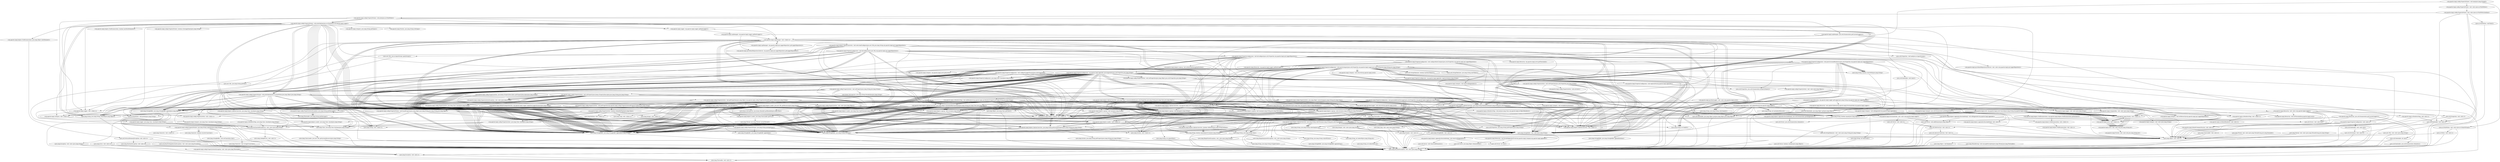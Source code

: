 digraph CallGraph {
"<org.apache.log4j.config.PropertyPrinter: void main(java.lang.String[])>" -> "<java.lang.System: void <clinit>()>";
"<org.apache.log4j.config.PropertyPrinter: void main(java.lang.String[])>" -> "<org.apache.log4j.config.PropertyPrinter: void <init>(java.io.PrintWriter)>";
"<org.apache.log4j.config.PropertyPrinter: void main(java.lang.String[])>" -> "<java.io.PrintWriter: void <init>(java.io.OutputStream)>";
"<java.lang.ThreadGroup: void uncaughtException(java.lang.Thread,java.lang.Throwable)>" -> "<java.lang.RuntimeException: void <init>(java.lang.String)>";
"<java.lang.ClassLoader: void <init>()>" -> "<java.lang.Object: void <init>()>";
"<java.lang.ClassLoader: void <init>()>" -> "<java.lang.RuntimeException: void <init>(java.lang.String)>";
"<java.security.PrivilegedActionException: void <init>(java.lang.Exception)>" -> "<java.lang.Exception: void <init>()>";
"<java.security.PrivilegedActionException: void <init>(java.lang.Exception)>" -> "<java.lang.RuntimeException: void <init>(java.lang.String)>";
"<java.lang.Thread: void <init>(java.lang.ThreadGroup,java.lang.Runnable)>" -> "<java.lang.Object: void <init>()>";
"<java.lang.Thread: void <init>(java.lang.ThreadGroup,java.lang.Runnable)>" -> "<java.lang.RuntimeException: void <init>(java.lang.String)>";
"<java.lang.Thread: void <init>(java.lang.ThreadGroup,java.lang.String)>" -> "<java.lang.Object: void <init>()>";
"<java.lang.Thread: void <init>(java.lang.ThreadGroup,java.lang.String)>" -> "<java.lang.RuntimeException: void <init>(java.lang.String)>";
"<org.apache.log4j.config.PropertyPrinter: void <init>(java.io.PrintWriter)>" -> "<org.apache.log4j.config.PropertyPrinter: void <init>(java.io.PrintWriter,boolean)>";
"<java.io.PrintWriter: void <init>(java.io.OutputStream)>" -> "<java.io.Writer: void <init>()>";
"<java.io.PrintWriter: void <init>(java.io.OutputStream)>" -> "<java.lang.RuntimeException: void <init>(java.lang.String)>";
"<java.lang.RuntimeException: void <init>(java.lang.String)>" -> "<java.lang.Exception: void <init>()>";
"<java.lang.RuntimeException: void <init>(java.lang.String)>" -> "<java.lang.RuntimeException: void <init>(java.lang.String)>";
"<java.lang.Object: void <init>()>" -> "<java.lang.Object: void finalize()>";
"<java.lang.Object: void <init>()>" -> "<java.lang.RuntimeException: void <init>(java.lang.String)>";
"<java.lang.Exception: void <init>()>" -> "<java.lang.Throwable: void <init>()>";
"<java.lang.Exception: void <init>()>" -> "<java.lang.RuntimeException: void <init>(java.lang.String)>";
"<org.apache.log4j.config.PropertyPrinter: void <init>(java.io.PrintWriter,boolean)>" -> "<java.lang.Object: void <init>()>";
"<org.apache.log4j.config.PropertyPrinter: void <init>(java.io.PrintWriter,boolean)>" -> "<java.util.Hashtable: void <init>()>";
"<org.apache.log4j.config.PropertyPrinter: void <init>(java.io.PrintWriter,boolean)>" -> "<java.util.Hashtable: void <init>()>";
"<java.io.Writer: void <init>()>" -> "<java.lang.Object: void <init>()>";
"<java.io.Writer: void <init>()>" -> "<java.lang.RuntimeException: void <init>(java.lang.String)>";
"<java.lang.Object: void finalize()>" -> "<java.lang.RuntimeException: void <init>(java.lang.String)>";
"<java.lang.Throwable: void <init>()>" -> "<java.lang.Object: void <init>()>";
"<java.lang.Throwable: void <init>()>" -> "<java.lang.RuntimeException: void <init>(java.lang.String)>";
"<java.util.Hashtable: void <init>()>" -> "<java.util.Dictionary: void <init>()>";
"<java.util.Hashtable: void <init>()>" -> "<java.lang.RuntimeException: void <init>(java.lang.String)>";
"<java.util.Dictionary: void <init>()>" -> "<java.lang.Object: void <init>()>";
"<java.util.Dictionary: void <init>()>" -> "<java.lang.RuntimeException: void <init>(java.lang.String)>";
"<org.apache.log4j.config.PropertyPrinter: void <init>(java.io.PrintWriter,boolean)>" -> "<java.io.PrintWriter: void flush()>";
"<java.io.PrintWriter: void flush()>" -> "<java.lang.RuntimeException: void <init>(java.lang.String)>";
"<org.apache.log4j.config.PropertyPrinter: void <init>(java.io.PrintWriter,boolean)>" -> "<org.apache.log4j.config.PropertyPrinter: void print(java.io.PrintWriter)>";
"<org.apache.log4j.config.PropertyPrinter: void print(java.io.PrintWriter)>" -> "<org.apache.log4j.Logger: void <clinit>()>";
"<org.apache.log4j.config.PropertyPrinter: void print(java.io.PrintWriter)>" -> "<org.apache.log4j.LogManager: java.util.Enumeration getCurrentLoggers()>";
"<org.apache.log4j.config.PropertyPrinter: void print(java.io.PrintWriter)>" -> "<org.apache.log4j.Logger: org.apache.log4j.Logger getRootLogger()>";
"<org.apache.log4j.config.PropertyPrinter: void print(java.io.PrintWriter)>" -> "<org.apache.log4j.LogManager: void <clinit>()>";
"<org.apache.log4j.config.PropertyPrinter: void print(java.io.PrintWriter)>" -> "<org.apache.log4j.Category: void <clinit>()>";
"<org.apache.log4j.Logger: void <clinit>()>" -> "<org.apache.log4j.Category: void <clinit>()>";
"<org.apache.log4j.Logger: void <clinit>()>" -> "<org.apache.log4j.Logger: java.lang.Class class$(java.lang.String)>";
"<org.apache.log4j.LogManager: java.util.Enumeration getCurrentLoggers()>" -> "<org.apache.log4j.LogManager: void <clinit>()>";
"<org.apache.log4j.Logger: org.apache.log4j.Logger getRootLogger()>" -> "<org.apache.log4j.LogManager: void <clinit>()>";
"<org.apache.log4j.Logger: org.apache.log4j.Logger getRootLogger()>" -> "<org.apache.log4j.LogManager: org.apache.log4j.Logger getRootLogger()>";
"<org.apache.log4j.LogManager: void <clinit>()>" -> "<org.apache.log4j.Logger: void <clinit>()>";
"<org.apache.log4j.LogManager: void <clinit>()>" -> "<org.apache.log4j.helpers.LogLog: void debug(java.lang.String)>";
"<org.apache.log4j.LogManager: void <clinit>()>" -> "<java.lang.StringBuffer: void <init>(java.lang.String)>";
"<org.apache.log4j.LogManager: void <clinit>()>" -> "<org.apache.log4j.helpers.Loader: java.net.URL getResource(java.lang.String)>";
"<org.apache.log4j.LogManager: void <clinit>()>" -> "<java.net.URL: void <init>(java.lang.String)>";
"<org.apache.log4j.LogManager: void <clinit>()>" -> "<org.apache.log4j.helpers.OptionConverter: void selectAndConfigure(java.net.URL,java.lang.String,org.apache.log4j.spi.LoggerRepository)>";
"<org.apache.log4j.LogManager: void <clinit>()>" -> "<org.apache.log4j.LogManager: org.apache.log4j.spi.LoggerRepository getLoggerRepository()>";
"<org.apache.log4j.LogManager: void <clinit>()>" -> "<org.apache.log4j.helpers.LogLog: void debug(java.lang.String)>";
"<org.apache.log4j.LogManager: void <clinit>()>" -> "<java.lang.StringBuffer: void <init>(java.lang.String)>";
"<org.apache.log4j.LogManager: void <clinit>()>" -> "<org.apache.log4j.helpers.Loader: java.net.URL getResource(java.lang.String)>";
"<org.apache.log4j.LogManager: void <clinit>()>" -> "<org.apache.log4j.helpers.Loader: java.net.URL getResource(java.lang.String)>";
"<org.apache.log4j.LogManager: void <clinit>()>" -> "<org.apache.log4j.helpers.OptionConverter: java.lang.String getSystemProperty(java.lang.String,java.lang.String)>";
"<org.apache.log4j.LogManager: void <clinit>()>" -> "<org.apache.log4j.helpers.OptionConverter: java.lang.String getSystemProperty(java.lang.String,java.lang.String)>";
"<org.apache.log4j.LogManager: void <clinit>()>" -> "<org.apache.log4j.helpers.OptionConverter: java.lang.String getSystemProperty(java.lang.String,java.lang.String)>";
"<org.apache.log4j.LogManager: void <clinit>()>" -> "<org.apache.log4j.spi.DefaultRepositorySelector: void <init>(org.apache.log4j.spi.LoggerRepository)>";
"<org.apache.log4j.LogManager: void <clinit>()>" -> "<org.apache.log4j.Hierarchy: void <init>(org.apache.log4j.Logger)>";
"<org.apache.log4j.LogManager: void <clinit>()>" -> "<org.apache.log4j.spi.RootLogger: void <init>(org.apache.log4j.Level)>";
"<org.apache.log4j.LogManager: void <clinit>()>" -> "<org.apache.log4j.helpers.LogLog: void <clinit>()>";
"<org.apache.log4j.LogManager: void <clinit>()>" -> "<org.apache.log4j.helpers.Loader: void <clinit>()>";
"<org.apache.log4j.LogManager: void <clinit>()>" -> "<org.apache.log4j.helpers.OptionConverter: void <clinit>()>";
"<org.apache.log4j.LogManager: void <clinit>()>" -> "<org.apache.log4j.helpers.LogLog: void <clinit>()>";
"<org.apache.log4j.LogManager: void <clinit>()>" -> "<org.apache.log4j.helpers.Loader: void <clinit>()>";
"<org.apache.log4j.LogManager: void <clinit>()>" -> "<org.apache.log4j.helpers.OptionConverter: void <clinit>()>";
"<org.apache.log4j.LogManager: void <clinit>()>" -> "<org.apache.log4j.Priority: void <clinit>()>";
"<org.apache.log4j.LogManager: void <clinit>()>" -> "<org.apache.log4j.Level: void <clinit>()>";
"<org.apache.log4j.LogManager: void <clinit>()>" -> "<org.apache.log4j.Category: void <clinit>()>";
"<org.apache.log4j.Category: void <clinit>()>" -> "<org.apache.log4j.Category: java.lang.Class class$(java.lang.String)>";
"<org.apache.log4j.Logger: java.lang.Class class$(java.lang.String)>" -> "<java.lang.Class: java.lang.Class forName(java.lang.String)>";
"<org.apache.log4j.Logger: java.lang.Class class$(java.lang.String)>" -> "<java.lang.NoClassDefFoundError: void <init>(java.lang.String)>";
"<org.apache.log4j.LogManager: org.apache.log4j.Logger getRootLogger()>" -> "<org.apache.log4j.LogManager: void <clinit>()>";
"<org.apache.log4j.helpers.LogLog: void debug(java.lang.String)>" -> "<org.apache.log4j.helpers.LogLog: void <clinit>()>";
"<org.apache.log4j.helpers.LogLog: void debug(java.lang.String)>" -> "<java.lang.StringBuffer: void <init>(java.lang.String)>";
"<org.apache.log4j.helpers.LogLog: void debug(java.lang.String)>" -> "<java.lang.System: void <clinit>()>";
"<java.lang.StringBuffer: void <init>(java.lang.String)>" -> "<java.lang.Object: void <init>()>";
"<java.lang.StringBuffer: void <init>(java.lang.String)>" -> "<java.lang.RuntimeException: void <init>(java.lang.String)>";
"<org.apache.log4j.helpers.Loader: java.net.URL getResource(java.lang.String)>" -> "<org.apache.log4j.helpers.Loader: void <clinit>()>";
"<org.apache.log4j.helpers.Loader: java.net.URL getResource(java.lang.String)>" -> "<java.lang.ClassLoader: java.net.URL getSystemResource(java.lang.String)>";
"<org.apache.log4j.helpers.Loader: java.net.URL getResource(java.lang.String)>" -> "<org.apache.log4j.helpers.LogLog: void debug(java.lang.String)>";
"<org.apache.log4j.helpers.Loader: java.net.URL getResource(java.lang.String)>" -> "<java.lang.StringBuffer: void <init>(java.lang.String)>";
"<org.apache.log4j.helpers.Loader: java.net.URL getResource(java.lang.String)>" -> "<org.apache.log4j.helpers.LogLog: void warn(java.lang.String,java.lang.Throwable)>";
"<org.apache.log4j.helpers.Loader: java.net.URL getResource(java.lang.String)>" -> "<org.apache.log4j.helpers.Loader: java.lang.Class class$(java.lang.String)>";
"<org.apache.log4j.helpers.Loader: java.net.URL getResource(java.lang.String)>" -> "<org.apache.log4j.helpers.LogLog: void debug(java.lang.String)>";
"<org.apache.log4j.helpers.Loader: java.net.URL getResource(java.lang.String)>" -> "<java.lang.StringBuffer: void <init>(java.lang.String)>";
"<org.apache.log4j.helpers.Loader: java.net.URL getResource(java.lang.String)>" -> "<org.apache.log4j.helpers.LogLog: void debug(java.lang.String)>";
"<org.apache.log4j.helpers.Loader: java.net.URL getResource(java.lang.String)>" -> "<java.lang.StringBuffer: void <init>(java.lang.String)>";
"<org.apache.log4j.helpers.Loader: java.net.URL getResource(java.lang.String)>" -> "<org.apache.log4j.helpers.Loader: java.lang.ClassLoader getTCL()>";
"<org.apache.log4j.helpers.Loader: java.net.URL getResource(java.lang.String)>" -> "<org.apache.log4j.helpers.LogLog: void <clinit>()>";
"<org.apache.log4j.helpers.Loader: java.net.URL getResource(java.lang.String)>" -> "<org.apache.log4j.helpers.LogLog: void <clinit>()>";
"<org.apache.log4j.helpers.Loader: java.net.URL getResource(java.lang.String)>" -> "<org.apache.log4j.helpers.LogLog: void <clinit>()>";
"<org.apache.log4j.helpers.Loader: java.net.URL getResource(java.lang.String)>" -> "<org.apache.log4j.helpers.LogLog: void <clinit>()>";
"<java.net.URL: void <init>(java.lang.String)>" -> "<java.lang.Object: void <init>()>";
"<java.net.URL: void <init>(java.lang.String)>" -> "<java.lang.RuntimeException: void <init>(java.lang.String)>";
"<org.apache.log4j.helpers.OptionConverter: void selectAndConfigure(java.net.URL,java.lang.String,org.apache.log4j.spi.LoggerRepository)>" -> "<org.apache.log4j.helpers.LogLog: void <clinit>()>";
"<org.apache.log4j.helpers.OptionConverter: void selectAndConfigure(java.net.URL,java.lang.String,org.apache.log4j.spi.LoggerRepository)>" -> "<org.apache.log4j.PropertyConfigurator: void <init>()>";
"<org.apache.log4j.helpers.OptionConverter: void selectAndConfigure(java.net.URL,java.lang.String,org.apache.log4j.spi.LoggerRepository)>" -> "<org.apache.log4j.helpers.OptionConverter: java.lang.Class class$(java.lang.String)>";
"<org.apache.log4j.helpers.OptionConverter: void selectAndConfigure(java.net.URL,java.lang.String,org.apache.log4j.spi.LoggerRepository)>" -> "<org.apache.log4j.helpers.LogLog: void error(java.lang.String)>";
"<org.apache.log4j.helpers.OptionConverter: void selectAndConfigure(java.net.URL,java.lang.String,org.apache.log4j.spi.LoggerRepository)>" -> "<java.lang.StringBuffer: void <init>(java.lang.String)>";
"<org.apache.log4j.helpers.OptionConverter: void selectAndConfigure(java.net.URL,java.lang.String,org.apache.log4j.spi.LoggerRepository)>" -> "<org.apache.log4j.helpers.OptionConverter: java.lang.Object instantiateByClassName(java.lang.String,java.lang.Class,java.lang.Object)>";
"<org.apache.log4j.helpers.OptionConverter: void selectAndConfigure(java.net.URL,java.lang.String,org.apache.log4j.spi.LoggerRepository)>" -> "<org.apache.log4j.helpers.LogLog: void debug(java.lang.String)>";
"<org.apache.log4j.helpers.OptionConverter: void selectAndConfigure(java.net.URL,java.lang.String,org.apache.log4j.spi.LoggerRepository)>" -> "<java.lang.StringBuffer: void <init>(java.lang.String)>";
"<org.apache.log4j.helpers.OptionConverter: void selectAndConfigure(java.net.URL,java.lang.String,org.apache.log4j.spi.LoggerRepository)>" -> "<org.apache.log4j.helpers.OptionConverter: void <clinit>()>";
"<org.apache.log4j.LogManager: org.apache.log4j.spi.LoggerRepository getLoggerRepository()>" -> "<org.apache.log4j.LogManager: void <clinit>()>";
"<org.apache.log4j.helpers.OptionConverter: java.lang.String getSystemProperty(java.lang.String,java.lang.String)>" -> "<java.lang.System: void <clinit>()>";
"<org.apache.log4j.helpers.OptionConverter: java.lang.String getSystemProperty(java.lang.String,java.lang.String)>" -> "<org.apache.log4j.helpers.LogLog: void debug(java.lang.String)>";
"<org.apache.log4j.helpers.OptionConverter: java.lang.String getSystemProperty(java.lang.String,java.lang.String)>" -> "<java.lang.StringBuffer: void <init>(java.lang.String)>";
"<org.apache.log4j.helpers.OptionConverter: java.lang.String getSystemProperty(java.lang.String,java.lang.String)>" -> "<java.lang.System: java.lang.String getProperty(java.lang.String,java.lang.String)>";
"<org.apache.log4j.helpers.OptionConverter: java.lang.String getSystemProperty(java.lang.String,java.lang.String)>" -> "<org.apache.log4j.helpers.LogLog: void <clinit>()>";
"<org.apache.log4j.spi.DefaultRepositorySelector: void <init>(org.apache.log4j.spi.LoggerRepository)>" -> "<java.lang.Object: void <init>()>";
"<org.apache.log4j.Hierarchy: void <init>(org.apache.log4j.Logger)>" -> "<org.apache.log4j.Level: void <clinit>()>";
"<org.apache.log4j.Hierarchy: void <init>(org.apache.log4j.Logger)>" -> "<org.apache.log4j.DefaultCategoryFactory: void <init>()>";
"<org.apache.log4j.Hierarchy: void <init>(org.apache.log4j.Logger)>" -> "<org.apache.log4j.or.RendererMap: void <init>()>";
"<org.apache.log4j.Hierarchy: void <init>(org.apache.log4j.Logger)>" -> "<java.util.Vector: void <init>(int)>";
"<org.apache.log4j.Hierarchy: void <init>(org.apache.log4j.Logger)>" -> "<java.util.Hashtable: void <init>()>";
"<org.apache.log4j.Hierarchy: void <init>(org.apache.log4j.Logger)>" -> "<java.lang.Object: void <init>()>";
"<org.apache.log4j.Hierarchy: void <init>(org.apache.log4j.Logger)>" -> "<org.apache.log4j.or.RendererMap: void <clinit>()>";
"<org.apache.log4j.Hierarchy: void <init>(org.apache.log4j.Logger)>" -> "<org.apache.log4j.Priority: void <clinit>()>";
"<org.apache.log4j.spi.RootLogger: void <init>(org.apache.log4j.Level)>" -> "<org.apache.log4j.Logger: void <init>(java.lang.String)>";
"<org.apache.log4j.helpers.LogLog: void <clinit>()>" -> "<org.apache.log4j.helpers.OptionConverter: void <clinit>()>";
"<org.apache.log4j.helpers.LogLog: void <clinit>()>" -> "<org.apache.log4j.helpers.OptionConverter: boolean toBoolean(java.lang.String,boolean)>";
"<org.apache.log4j.helpers.LogLog: void <clinit>()>" -> "<org.apache.log4j.helpers.OptionConverter: java.lang.String getSystemProperty(java.lang.String,java.lang.String)>";
"<org.apache.log4j.helpers.LogLog: void <clinit>()>" -> "<org.apache.log4j.helpers.OptionConverter: java.lang.String getSystemProperty(java.lang.String,java.lang.String)>";
"<org.apache.log4j.helpers.Loader: void <clinit>()>" -> "<org.apache.log4j.helpers.OptionConverter: void <clinit>()>";
"<org.apache.log4j.helpers.Loader: void <clinit>()>" -> "<org.apache.log4j.helpers.OptionConverter: boolean toBoolean(java.lang.String,boolean)>";
"<org.apache.log4j.helpers.Loader: void <clinit>()>" -> "<org.apache.log4j.helpers.OptionConverter: java.lang.String getSystemProperty(java.lang.String,java.lang.String)>";
"<org.apache.log4j.helpers.Loader: void <clinit>()>" -> "<org.apache.log4j.helpers.OptionConverter: java.lang.String getSystemProperty(java.lang.String,java.lang.String)>";
"<org.apache.log4j.Priority: void <clinit>()>" -> "<org.apache.log4j.Level: void <clinit>()>";
"<org.apache.log4j.Priority: void <clinit>()>" -> "<org.apache.log4j.Level: void <init>(int,java.lang.String,int)>";
"<org.apache.log4j.Priority: void <clinit>()>" -> "<org.apache.log4j.Level: void <init>(int,java.lang.String,int)>";
"<org.apache.log4j.Priority: void <clinit>()>" -> "<org.apache.log4j.Level: void <init>(int,java.lang.String,int)>";
"<org.apache.log4j.Priority: void <clinit>()>" -> "<org.apache.log4j.Level: void <init>(int,java.lang.String,int)>";
"<org.apache.log4j.Priority: void <clinit>()>" -> "<org.apache.log4j.Level: void <init>(int,java.lang.String,int)>";
"<org.apache.log4j.Level: void <clinit>()>" -> "<org.apache.log4j.Priority: void <clinit>()>";
"<org.apache.log4j.Level: void <clinit>()>" -> "<org.apache.log4j.Level: void <init>(int,java.lang.String,int)>";
"<org.apache.log4j.Level: void <clinit>()>" -> "<org.apache.log4j.Level: void <init>(int,java.lang.String,int)>";
"<org.apache.log4j.Level: void <clinit>()>" -> "<org.apache.log4j.Level: void <init>(int,java.lang.String,int)>";
"<org.apache.log4j.Level: void <clinit>()>" -> "<org.apache.log4j.Level: void <init>(int,java.lang.String,int)>";
"<org.apache.log4j.Level: void <clinit>()>" -> "<org.apache.log4j.Level: void <init>(int,java.lang.String,int)>";
"<org.apache.log4j.Level: void <clinit>()>" -> "<org.apache.log4j.Level: void <init>(int,java.lang.String,int)>";
"<org.apache.log4j.Level: void <clinit>()>" -> "<org.apache.log4j.Level: void <init>(int,java.lang.String,int)>";
"<org.apache.log4j.Level: void <clinit>()>" -> "<org.apache.log4j.Level: void <init>(int,java.lang.String,int)>";
"<org.apache.log4j.Category: java.lang.Class class$(java.lang.String)>" -> "<java.lang.Class: java.lang.Class forName(java.lang.String)>";
"<org.apache.log4j.Category: java.lang.Class class$(java.lang.String)>" -> "<java.lang.NoClassDefFoundError: void <init>(java.lang.String)>";
"<java.lang.Class: java.lang.Class forName(java.lang.String)>" -> "<java.lang.RuntimeException: void <init>(java.lang.String)>";
"<java.lang.NoClassDefFoundError: void <init>(java.lang.String)>" -> "<java.lang.LinkageError: void <init>()>";
"<java.lang.NoClassDefFoundError: void <init>(java.lang.String)>" -> "<java.lang.RuntimeException: void <init>(java.lang.String)>";
"<java.lang.ClassLoader: java.net.URL getSystemResource(java.lang.String)>" -> "<java.lang.RuntimeException: void <init>(java.lang.String)>";
"<org.apache.log4j.helpers.LogLog: void warn(java.lang.String,java.lang.Throwable)>" -> "<org.apache.log4j.helpers.LogLog: void <clinit>()>";
"<org.apache.log4j.helpers.LogLog: void warn(java.lang.String,java.lang.Throwable)>" -> "<java.lang.StringBuffer: void <init>(java.lang.String)>";
"<org.apache.log4j.helpers.LogLog: void warn(java.lang.String,java.lang.Throwable)>" -> "<java.lang.System: void <clinit>()>";
"<org.apache.log4j.helpers.Loader: java.lang.Class class$(java.lang.String)>" -> "<java.lang.Class: java.lang.Class forName(java.lang.String)>";
"<org.apache.log4j.helpers.Loader: java.lang.Class class$(java.lang.String)>" -> "<java.lang.NoClassDefFoundError: void <init>(java.lang.String)>";
"<org.apache.log4j.helpers.Loader: java.lang.ClassLoader getTCL()>" -> "<org.apache.log4j.helpers.Loader: void <clinit>()>";
"<org.apache.log4j.helpers.Loader: java.lang.ClassLoader getTCL()>" -> "<org.apache.log4j.helpers.Loader: java.lang.Class class$(java.lang.String)>";
"<org.apache.log4j.helpers.Loader: java.lang.ClassLoader getTCL()>" -> "<java.lang.Thread: java.lang.Thread currentThread()>";
"<org.apache.log4j.PropertyConfigurator: void <init>()>" -> "<java.lang.Object: void <init>()>";
"<org.apache.log4j.PropertyConfigurator: void <init>()>" -> "<org.apache.log4j.DefaultCategoryFactory: void <init>()>";
"<org.apache.log4j.PropertyConfigurator: void <init>()>" -> "<java.util.Hashtable: void <init>(int)>";
"<org.apache.log4j.helpers.OptionConverter: java.lang.Class class$(java.lang.String)>" -> "<java.lang.Class: java.lang.Class forName(java.lang.String)>";
"<org.apache.log4j.helpers.OptionConverter: java.lang.Class class$(java.lang.String)>" -> "<java.lang.NoClassDefFoundError: void <init>(java.lang.String)>";
"<org.apache.log4j.helpers.LogLog: void error(java.lang.String)>" -> "<org.apache.log4j.helpers.LogLog: void <clinit>()>";
"<org.apache.log4j.helpers.LogLog: void error(java.lang.String)>" -> "<java.lang.StringBuffer: void <init>(java.lang.String)>";
"<org.apache.log4j.helpers.LogLog: void error(java.lang.String)>" -> "<java.lang.System: void <clinit>()>";
"<org.apache.log4j.helpers.OptionConverter: java.lang.Object instantiateByClassName(java.lang.String,java.lang.Class,java.lang.Object)>" -> "<org.apache.log4j.helpers.Loader: void <clinit>()>";
"<org.apache.log4j.helpers.OptionConverter: java.lang.Object instantiateByClassName(java.lang.String,java.lang.Class,java.lang.Object)>" -> "<org.apache.log4j.helpers.LogLog: void error(java.lang.String,java.lang.Throwable)>";
"<org.apache.log4j.helpers.OptionConverter: java.lang.Object instantiateByClassName(java.lang.String,java.lang.Class,java.lang.Object)>" -> "<java.lang.StringBuffer: void <init>(java.lang.String)>";
"<org.apache.log4j.helpers.OptionConverter: java.lang.Object instantiateByClassName(java.lang.String,java.lang.Class,java.lang.Object)>" -> "<org.apache.log4j.helpers.LogLog: void error(java.lang.String)>";
"<org.apache.log4j.helpers.OptionConverter: java.lang.Object instantiateByClassName(java.lang.String,java.lang.Class,java.lang.Object)>" -> "<java.lang.StringBuffer: void <init>(java.lang.String)>";
"<org.apache.log4j.helpers.OptionConverter: java.lang.Object instantiateByClassName(java.lang.String,java.lang.Class,java.lang.Object)>" -> "<org.apache.log4j.helpers.LogLog: void error(java.lang.String)>";
"<org.apache.log4j.helpers.OptionConverter: java.lang.Object instantiateByClassName(java.lang.String,java.lang.Class,java.lang.Object)>" -> "<java.lang.StringBuffer: void <init>(java.lang.String)>";
"<org.apache.log4j.helpers.OptionConverter: java.lang.Object instantiateByClassName(java.lang.String,java.lang.Class,java.lang.Object)>" -> "<org.apache.log4j.helpers.LogLog: void error(java.lang.String)>";
"<org.apache.log4j.helpers.OptionConverter: java.lang.Object instantiateByClassName(java.lang.String,java.lang.Class,java.lang.Object)>" -> "<java.lang.StringBuffer: void <init>(java.lang.String)>";
"<org.apache.log4j.helpers.OptionConverter: java.lang.Object instantiateByClassName(java.lang.String,java.lang.Class,java.lang.Object)>" -> "<org.apache.log4j.helpers.LogLog: void error(java.lang.String)>";
"<org.apache.log4j.helpers.OptionConverter: java.lang.Object instantiateByClassName(java.lang.String,java.lang.Class,java.lang.Object)>" -> "<java.lang.StringBuffer: void <init>(java.lang.String)>";
"<org.apache.log4j.helpers.OptionConverter: java.lang.Object instantiateByClassName(java.lang.String,java.lang.Class,java.lang.Object)>" -> "<org.apache.log4j.helpers.Loader: java.lang.Class loadClass(java.lang.String)>";
"<org.apache.log4j.helpers.OptionConverter: java.lang.Object instantiateByClassName(java.lang.String,java.lang.Class,java.lang.Object)>" -> "<org.apache.log4j.helpers.LogLog: void <clinit>()>";
"<org.apache.log4j.helpers.OptionConverter: java.lang.Object instantiateByClassName(java.lang.String,java.lang.Class,java.lang.Object)>" -> "<org.apache.log4j.helpers.LogLog: void <clinit>()>";
"<java.lang.System: java.lang.String getProperty(java.lang.String,java.lang.String)>" -> "<java.lang.RuntimeException: void <init>(java.lang.String)>";
"<org.apache.log4j.DefaultCategoryFactory: void <init>()>" -> "<java.lang.Object: void <init>()>";
"<org.apache.log4j.or.RendererMap: void <init>()>" -> "<java.lang.Object: void <init>()>";
"<org.apache.log4j.or.RendererMap: void <init>()>" -> "<java.util.Hashtable: void <init>()>";
"<java.util.Vector: void <init>(int)>" -> "<java.util.AbstractList: void <init>()>";
"<java.util.Vector: void <init>(int)>" -> "<java.lang.RuntimeException: void <init>(java.lang.String)>";
"<org.apache.log4j.or.RendererMap: void <clinit>()>" -> "<org.apache.log4j.or.DefaultRenderer: void <init>()>";
"<org.apache.log4j.Logger: void <init>(java.lang.String)>" -> "<org.apache.log4j.Category: void <init>(java.lang.String)>";
"<org.apache.log4j.Level: void <init>(int,java.lang.String,int)>" -> "<org.apache.log4j.Priority: void <init>(int,java.lang.String,int)>";
"<java.lang.LinkageError: void <init>()>" -> "<java.lang.Error: void <init>()>";
"<java.lang.LinkageError: void <init>()>" -> "<java.lang.RuntimeException: void <init>(java.lang.String)>";
"<java.util.Hashtable: void <init>(int)>" -> "<java.util.Dictionary: void <init>()>";
"<java.util.Hashtable: void <init>(int)>" -> "<java.lang.RuntimeException: void <init>(java.lang.String)>";
"<org.apache.log4j.helpers.LogLog: void error(java.lang.String,java.lang.Throwable)>" -> "<org.apache.log4j.helpers.LogLog: void <clinit>()>";
"<org.apache.log4j.helpers.LogLog: void error(java.lang.String,java.lang.Throwable)>" -> "<java.lang.StringBuffer: void <init>(java.lang.String)>";
"<org.apache.log4j.helpers.LogLog: void error(java.lang.String,java.lang.Throwable)>" -> "<java.lang.System: void <clinit>()>";
"<org.apache.log4j.helpers.Loader: java.lang.Class loadClass(java.lang.String)>" -> "<org.apache.log4j.helpers.Loader: void <clinit>()>";
"<org.apache.log4j.helpers.Loader: java.lang.Class loadClass(java.lang.String)>" -> "<java.lang.Class: java.lang.Class forName(java.lang.String)>";
"<org.apache.log4j.helpers.Loader: java.lang.Class loadClass(java.lang.String)>" -> "<org.apache.log4j.helpers.Loader: java.lang.ClassLoader getTCL()>";
"<org.apache.log4j.helpers.Loader: java.lang.Class loadClass(java.lang.String)>" -> "<java.lang.Class: java.lang.Class forName(java.lang.String)>";
"<java.util.AbstractList: void <init>()>" -> "<java.util.AbstractCollection: void <init>()>";
"<java.util.AbstractList: void <init>()>" -> "<java.lang.RuntimeException: void <init>(java.lang.String)>";
"<org.apache.log4j.or.DefaultRenderer: void <init>()>" -> "<java.lang.Object: void <init>()>";
"<org.apache.log4j.Category: void <init>(java.lang.String)>" -> "<java.lang.Object: void <init>()>";
"<org.apache.log4j.Priority: void <init>(int,java.lang.String,int)>" -> "<java.lang.Object: void <init>()>";
"<java.lang.Error: void <init>()>" -> "<java.lang.Throwable: void <init>()>";
"<java.lang.Error: void <init>()>" -> "<java.lang.RuntimeException: void <init>(java.lang.String)>";
"<java.util.AbstractCollection: void <init>()>" -> "<java.lang.Object: void <init>()>";
"<java.util.AbstractCollection: void <init>()>" -> "<java.lang.RuntimeException: void <init>(java.lang.String)>";
"<org.apache.log4j.helpers.LogLog: void error(java.lang.String,java.lang.Throwable)>" -> "<java.lang.StringBuffer: java.lang.StringBuffer append(java.lang.String)>";
"<org.apache.log4j.helpers.LogLog: void error(java.lang.String,java.lang.Throwable)>" -> "<java.lang.StringBuffer: java.lang.String toString()>";
"<java.lang.StringBuffer: java.lang.StringBuffer append(java.lang.String)>" -> "<java.lang.RuntimeException: void <init>(java.lang.String)>";
"<java.lang.StringBuffer: java.lang.String toString()>" -> "<java.lang.RuntimeException: void <init>(java.lang.String)>";
"<org.apache.log4j.helpers.LogLog: void error(java.lang.String,java.lang.Throwable)>" -> "<java.lang.Throwable: void printStackTrace()>";
"<java.lang.Throwable: void printStackTrace()>" -> "<java.lang.RuntimeException: void <init>(java.lang.String)>";
"<org.apache.log4j.helpers.OptionConverter: boolean toBoolean(java.lang.String,boolean)>" -> "<java.lang.String: boolean equalsIgnoreCase(java.lang.String)>";
"<org.apache.log4j.helpers.OptionConverter: boolean toBoolean(java.lang.String,boolean)>" -> "<java.lang.String: boolean equalsIgnoreCase(java.lang.String)>";
"<java.lang.String: boolean equalsIgnoreCase(java.lang.String)>" -> "<java.lang.RuntimeException: void <init>(java.lang.String)>";
"<org.apache.log4j.helpers.OptionConverter: java.lang.Object instantiateByClassName(java.lang.String,java.lang.Class,java.lang.Object)>" -> "<java.lang.StringBuffer: java.lang.StringBuffer append(java.lang.String)>";
"<org.apache.log4j.helpers.OptionConverter: java.lang.Object instantiateByClassName(java.lang.String,java.lang.Class,java.lang.Object)>" -> "<java.lang.StringBuffer: java.lang.StringBuffer append(java.lang.String)>";
"<org.apache.log4j.helpers.OptionConverter: java.lang.Object instantiateByClassName(java.lang.String,java.lang.Class,java.lang.Object)>" -> "<java.lang.StringBuffer: java.lang.StringBuffer append(java.lang.String)>";
"<org.apache.log4j.helpers.OptionConverter: java.lang.Object instantiateByClassName(java.lang.String,java.lang.Class,java.lang.Object)>" -> "<java.lang.StringBuffer: java.lang.StringBuffer append(java.lang.String)>";
"<org.apache.log4j.helpers.OptionConverter: java.lang.Object instantiateByClassName(java.lang.String,java.lang.Class,java.lang.Object)>" -> "<java.lang.StringBuffer: java.lang.String toString()>";
"<org.apache.log4j.helpers.OptionConverter: java.lang.Object instantiateByClassName(java.lang.String,java.lang.Class,java.lang.Object)>" -> "<java.lang.StringBuffer: java.lang.StringBuffer append(java.lang.String)>";
"<org.apache.log4j.helpers.OptionConverter: java.lang.Object instantiateByClassName(java.lang.String,java.lang.Class,java.lang.Object)>" -> "<java.lang.StringBuffer: java.lang.StringBuffer append(java.lang.String)>";
"<org.apache.log4j.helpers.OptionConverter: java.lang.Object instantiateByClassName(java.lang.String,java.lang.Class,java.lang.Object)>" -> "<java.lang.StringBuffer: java.lang.String toString()>";
"<org.apache.log4j.helpers.OptionConverter: java.lang.Object instantiateByClassName(java.lang.String,java.lang.Class,java.lang.Object)>" -> "<java.lang.StringBuffer: java.lang.StringBuffer append(java.lang.Object)>";
"<org.apache.log4j.helpers.OptionConverter: java.lang.Object instantiateByClassName(java.lang.String,java.lang.Class,java.lang.Object)>" -> "<java.lang.StringBuffer: java.lang.StringBuffer append(java.lang.String)>";
"<org.apache.log4j.helpers.OptionConverter: java.lang.Object instantiateByClassName(java.lang.String,java.lang.Class,java.lang.Object)>" -> "<java.lang.StringBuffer: java.lang.String toString()>";
"<org.apache.log4j.helpers.OptionConverter: java.lang.Object instantiateByClassName(java.lang.String,java.lang.Class,java.lang.Object)>" -> "<java.lang.StringBuffer: java.lang.StringBuffer append(java.lang.String)>";
"<org.apache.log4j.helpers.OptionConverter: java.lang.Object instantiateByClassName(java.lang.String,java.lang.Class,java.lang.Object)>" -> "<java.lang.StringBuffer: java.lang.StringBuffer append(java.lang.String)>";
"<org.apache.log4j.helpers.OptionConverter: java.lang.Object instantiateByClassName(java.lang.String,java.lang.Class,java.lang.Object)>" -> "<java.lang.StringBuffer: java.lang.StringBuffer append(java.lang.Object)>";
"<org.apache.log4j.helpers.OptionConverter: java.lang.Object instantiateByClassName(java.lang.String,java.lang.Class,java.lang.Object)>" -> "<java.lang.StringBuffer: java.lang.StringBuffer append(java.lang.String)>";
"<org.apache.log4j.helpers.OptionConverter: java.lang.Object instantiateByClassName(java.lang.String,java.lang.Class,java.lang.Object)>" -> "<java.lang.StringBuffer: java.lang.String toString()>";
"<org.apache.log4j.helpers.OptionConverter: java.lang.Object instantiateByClassName(java.lang.String,java.lang.Class,java.lang.Object)>" -> "<java.lang.StringBuffer: java.lang.StringBuffer append(java.lang.String)>";
"<org.apache.log4j.helpers.OptionConverter: java.lang.Object instantiateByClassName(java.lang.String,java.lang.Class,java.lang.Object)>" -> "<java.lang.StringBuffer: java.lang.StringBuffer append(java.lang.String)>";
"<org.apache.log4j.helpers.OptionConverter: java.lang.Object instantiateByClassName(java.lang.String,java.lang.Class,java.lang.Object)>" -> "<java.lang.StringBuffer: java.lang.String toString()>";
"<java.lang.StringBuffer: java.lang.StringBuffer append(java.lang.Object)>" -> "<java.lang.RuntimeException: void <init>(java.lang.String)>";
"<org.apache.log4j.helpers.LogLog: void error(java.lang.String)>" -> "<java.lang.StringBuffer: java.lang.StringBuffer append(java.lang.String)>";
"<org.apache.log4j.helpers.LogLog: void error(java.lang.String)>" -> "<java.lang.StringBuffer: java.lang.String toString()>";
"<org.apache.log4j.helpers.LogLog: void warn(java.lang.String,java.lang.Throwable)>" -> "<java.lang.StringBuffer: java.lang.StringBuffer append(java.lang.String)>";
"<org.apache.log4j.helpers.LogLog: void warn(java.lang.String,java.lang.Throwable)>" -> "<java.lang.StringBuffer: java.lang.String toString()>";
"<org.apache.log4j.helpers.LogLog: void warn(java.lang.String,java.lang.Throwable)>" -> "<java.lang.Throwable: void printStackTrace()>";
"<org.apache.log4j.spi.RootLogger: void <init>(org.apache.log4j.Level)>" -> "<org.apache.log4j.spi.RootLogger: void setLevel(org.apache.log4j.Level)>";
"<org.apache.log4j.spi.RootLogger: void setLevel(org.apache.log4j.Level)>" -> "<org.apache.log4j.helpers.LogLog: void <clinit>()>";
"<org.apache.log4j.spi.RootLogger: void setLevel(org.apache.log4j.Level)>" -> "<org.apache.log4j.helpers.LogLog: void error(java.lang.String,java.lang.Throwable)>";
"<org.apache.log4j.spi.RootLogger: void setLevel(org.apache.log4j.Level)>" -> "<java.lang.Throwable: void <init>()>";
"<org.apache.log4j.Hierarchy: void <init>(org.apache.log4j.Logger)>" -> "<org.apache.log4j.Category: void setHierarchy(org.apache.log4j.spi.LoggerRepository)>";
"<org.apache.log4j.Hierarchy: void <init>(org.apache.log4j.Logger)>" -> "<org.apache.log4j.Hierarchy: void setThreshold(org.apache.log4j.Level)>";
"<org.apache.log4j.helpers.OptionConverter: java.lang.String getSystemProperty(java.lang.String,java.lang.String)>" -> "<java.lang.StringBuffer: java.lang.StringBuffer append(java.lang.String)>";
"<org.apache.log4j.helpers.OptionConverter: java.lang.String getSystemProperty(java.lang.String,java.lang.String)>" -> "<java.lang.StringBuffer: java.lang.StringBuffer append(java.lang.String)>";
"<org.apache.log4j.helpers.OptionConverter: java.lang.String getSystemProperty(java.lang.String,java.lang.String)>" -> "<java.lang.StringBuffer: java.lang.String toString()>";
"<org.apache.log4j.LogManager: org.apache.log4j.spi.LoggerRepository getLoggerRepository()>" -> "<org.apache.log4j.spi.DefaultRepositorySelector: org.apache.log4j.spi.LoggerRepository getLoggerRepository()>";
"<org.apache.log4j.helpers.OptionConverter: void selectAndConfigure(java.net.URL,java.lang.String,org.apache.log4j.spi.LoggerRepository)>" -> "<org.apache.log4j.PropertyConfigurator: void doConfigure(java.net.URL,org.apache.log4j.spi.LoggerRepository)>";
"<org.apache.log4j.PropertyConfigurator: void doConfigure(java.net.URL,org.apache.log4j.spi.LoggerRepository)>" -> "<org.apache.log4j.helpers.LogLog: void <clinit>()>";
"<org.apache.log4j.PropertyConfigurator: void doConfigure(java.net.URL,org.apache.log4j.spi.LoggerRepository)>" -> "<org.apache.log4j.helpers.LogLog: void error(java.lang.String)>";
"<org.apache.log4j.PropertyConfigurator: void doConfigure(java.net.URL,org.apache.log4j.spi.LoggerRepository)>" -> "<java.lang.StringBuffer: void <init>(java.lang.String)>";
"<org.apache.log4j.PropertyConfigurator: void doConfigure(java.net.URL,org.apache.log4j.spi.LoggerRepository)>" -> "<org.apache.log4j.helpers.LogLog: void error(java.lang.String,java.lang.Throwable)>";
"<org.apache.log4j.PropertyConfigurator: void doConfigure(java.net.URL,org.apache.log4j.spi.LoggerRepository)>" -> "<java.lang.StringBuffer: void <init>(java.lang.String)>";
"<org.apache.log4j.PropertyConfigurator: void doConfigure(java.net.URL,org.apache.log4j.spi.LoggerRepository)>" -> "<org.apache.log4j.helpers.LogLog: void debug(java.lang.String)>";
"<org.apache.log4j.PropertyConfigurator: void doConfigure(java.net.URL,org.apache.log4j.spi.LoggerRepository)>" -> "<java.lang.StringBuffer: void <init>(java.lang.String)>";
"<org.apache.log4j.PropertyConfigurator: void doConfigure(java.net.URL,org.apache.log4j.spi.LoggerRepository)>" -> "<java.util.Properties: void <init>()>";
"<org.apache.log4j.PropertyConfigurator: void doConfigure(java.net.URL,org.apache.log4j.spi.LoggerRepository)>" -> "<org.apache.log4j.helpers.LogLog: void <clinit>()>";
"<java.util.Properties: void <init>()>" -> "<java.util.Hashtable: void <init>()>";
"<java.util.Properties: void <init>()>" -> "<java.lang.RuntimeException: void <init>(java.lang.String)>";
"<org.apache.log4j.PropertyConfigurator: void doConfigure(java.net.URL,org.apache.log4j.spi.LoggerRepository)>" -> "<java.lang.StringBuffer: java.lang.StringBuffer append(java.lang.Object)>";
"<org.apache.log4j.PropertyConfigurator: void doConfigure(java.net.URL,org.apache.log4j.spi.LoggerRepository)>" -> "<java.lang.StringBuffer: java.lang.String toString()>";
"<org.apache.log4j.PropertyConfigurator: void doConfigure(java.net.URL,org.apache.log4j.spi.LoggerRepository)>" -> "<java.lang.StringBuffer: java.lang.StringBuffer append(java.lang.Object)>";
"<org.apache.log4j.PropertyConfigurator: void doConfigure(java.net.URL,org.apache.log4j.spi.LoggerRepository)>" -> "<java.lang.StringBuffer: java.lang.StringBuffer append(java.lang.String)>";
"<org.apache.log4j.PropertyConfigurator: void doConfigure(java.net.URL,org.apache.log4j.spi.LoggerRepository)>" -> "<java.lang.StringBuffer: java.lang.String toString()>";
"<org.apache.log4j.PropertyConfigurator: void doConfigure(java.net.URL,org.apache.log4j.spi.LoggerRepository)>" -> "<java.lang.StringBuffer: java.lang.StringBuffer append(java.lang.Object)>";
"<org.apache.log4j.PropertyConfigurator: void doConfigure(java.net.URL,org.apache.log4j.spi.LoggerRepository)>" -> "<java.lang.StringBuffer: java.lang.StringBuffer append(java.lang.String)>";
"<org.apache.log4j.PropertyConfigurator: void doConfigure(java.net.URL,org.apache.log4j.spi.LoggerRepository)>" -> "<java.lang.StringBuffer: java.lang.String toString()>";
"<org.apache.log4j.PropertyConfigurator: void doConfigure(java.net.URL,org.apache.log4j.spi.LoggerRepository)>" -> "<java.util.Properties: void load(java.io.InputStream)>";
"<java.util.Properties: void load(java.io.InputStream)>" -> "<java.lang.RuntimeException: void <init>(java.lang.String)>";
"<org.apache.log4j.PropertyConfigurator: void doConfigure(java.net.URL,org.apache.log4j.spi.LoggerRepository)>" -> "<org.apache.log4j.PropertyConfigurator: void doConfigure(java.util.Properties,org.apache.log4j.spi.LoggerRepository)>";
"<org.apache.log4j.PropertyConfigurator: void doConfigure(java.util.Properties,org.apache.log4j.spi.LoggerRepository)>" -> "<org.apache.log4j.helpers.LogLog: void <clinit>()>";
"<org.apache.log4j.PropertyConfigurator: void doConfigure(java.util.Properties,org.apache.log4j.spi.LoggerRepository)>" -> "<org.apache.log4j.helpers.LogLog: void debug(java.lang.String)>";
"<org.apache.log4j.PropertyConfigurator: void doConfigure(java.util.Properties,org.apache.log4j.spi.LoggerRepository)>" -> "<org.apache.log4j.helpers.LogLog: void debug(java.lang.String)>";
"<org.apache.log4j.PropertyConfigurator: void doConfigure(java.util.Properties,org.apache.log4j.spi.LoggerRepository)>" -> "<java.lang.StringBuffer: void <init>(java.lang.String)>";
"<org.apache.log4j.PropertyConfigurator: void doConfigure(java.util.Properties,org.apache.log4j.spi.LoggerRepository)>" -> "<org.apache.log4j.helpers.OptionConverter: org.apache.log4j.Level toLevel(java.lang.String,org.apache.log4j.Level)>";
"<org.apache.log4j.PropertyConfigurator: void doConfigure(java.util.Properties,org.apache.log4j.spi.LoggerRepository)>" -> "<org.apache.log4j.helpers.OptionConverter: java.lang.String findAndSubst(java.lang.String,java.util.Properties)>";
"<org.apache.log4j.PropertyConfigurator: void doConfigure(java.util.Properties,org.apache.log4j.spi.LoggerRepository)>" -> "<org.apache.log4j.helpers.LogLog: void setInternalDebugging(boolean)>";
"<org.apache.log4j.PropertyConfigurator: void doConfigure(java.util.Properties,org.apache.log4j.spi.LoggerRepository)>" -> "<org.apache.log4j.helpers.OptionConverter: boolean toBoolean(java.lang.String,boolean)>";
"<org.apache.log4j.PropertyConfigurator: void doConfigure(java.util.Properties,org.apache.log4j.spi.LoggerRepository)>" -> "<org.apache.log4j.helpers.LogLog: void warn(java.lang.String)>";
"<org.apache.log4j.PropertyConfigurator: void doConfigure(java.util.Properties,org.apache.log4j.spi.LoggerRepository)>" -> "<org.apache.log4j.helpers.LogLog: void <clinit>()>";
"<org.apache.log4j.PropertyConfigurator: void doConfigure(java.util.Properties,org.apache.log4j.spi.LoggerRepository)>" -> "<org.apache.log4j.helpers.LogLog: void <clinit>()>";
"<org.apache.log4j.PropertyConfigurator: void doConfigure(java.util.Properties,org.apache.log4j.spi.LoggerRepository)>" -> "<org.apache.log4j.Priority: void <clinit>()>";
"<org.apache.log4j.PropertyConfigurator: void doConfigure(java.util.Properties,org.apache.log4j.spi.LoggerRepository)>" -> "<org.apache.log4j.Level: void <clinit>()>";
"<org.apache.log4j.PropertyConfigurator: void doConfigure(java.util.Properties,org.apache.log4j.spi.LoggerRepository)>" -> "<org.apache.log4j.helpers.OptionConverter: void <clinit>()>";
"<org.apache.log4j.PropertyConfigurator: void doConfigure(java.util.Properties,org.apache.log4j.spi.LoggerRepository)>" -> "<org.apache.log4j.helpers.LogLog: void <clinit>()>";
"<org.apache.log4j.PropertyConfigurator: void doConfigure(java.util.Properties,org.apache.log4j.spi.LoggerRepository)>" -> "<org.apache.log4j.helpers.OptionConverter: void <clinit>()>";
"<org.apache.log4j.helpers.OptionConverter: org.apache.log4j.Level toLevel(java.lang.String,org.apache.log4j.Level)>" -> "<org.apache.log4j.Level: void <clinit>()>";
"<org.apache.log4j.helpers.OptionConverter: org.apache.log4j.Level toLevel(java.lang.String,org.apache.log4j.Level)>" -> "<org.apache.log4j.helpers.LogLog: void warn(java.lang.String,java.lang.Throwable)>";
"<org.apache.log4j.helpers.OptionConverter: org.apache.log4j.Level toLevel(java.lang.String,org.apache.log4j.Level)>" -> "<java.lang.StringBuffer: void <init>(java.lang.String)>";
"<org.apache.log4j.helpers.OptionConverter: org.apache.log4j.Level toLevel(java.lang.String,org.apache.log4j.Level)>" -> "<org.apache.log4j.helpers.LogLog: void warn(java.lang.String,java.lang.Throwable)>";
"<org.apache.log4j.helpers.OptionConverter: org.apache.log4j.Level toLevel(java.lang.String,org.apache.log4j.Level)>" -> "<java.lang.StringBuffer: void <init>(java.lang.String)>";
"<org.apache.log4j.helpers.OptionConverter: org.apache.log4j.Level toLevel(java.lang.String,org.apache.log4j.Level)>" -> "<org.apache.log4j.helpers.LogLog: void warn(java.lang.String,java.lang.Throwable)>";
"<org.apache.log4j.helpers.OptionConverter: org.apache.log4j.Level toLevel(java.lang.String,org.apache.log4j.Level)>" -> "<java.lang.StringBuffer: void <init>(java.lang.String)>";
"<org.apache.log4j.helpers.OptionConverter: org.apache.log4j.Level toLevel(java.lang.String,org.apache.log4j.Level)>" -> "<org.apache.log4j.helpers.LogLog: void warn(java.lang.String,java.lang.Throwable)>";
"<org.apache.log4j.helpers.OptionConverter: org.apache.log4j.Level toLevel(java.lang.String,org.apache.log4j.Level)>" -> "<java.lang.StringBuffer: void <init>(java.lang.String)>";
"<org.apache.log4j.helpers.OptionConverter: org.apache.log4j.Level toLevel(java.lang.String,org.apache.log4j.Level)>" -> "<org.apache.log4j.helpers.LogLog: void warn(java.lang.String,java.lang.Throwable)>";
"<org.apache.log4j.helpers.OptionConverter: org.apache.log4j.Level toLevel(java.lang.String,org.apache.log4j.Level)>" -> "<java.lang.StringBuffer: void <init>(java.lang.String)>";
"<org.apache.log4j.helpers.OptionConverter: org.apache.log4j.Level toLevel(java.lang.String,org.apache.log4j.Level)>" -> "<org.apache.log4j.helpers.OptionConverter: java.lang.Class class$(java.lang.String)>";
"<org.apache.log4j.helpers.OptionConverter: org.apache.log4j.Level toLevel(java.lang.String,org.apache.log4j.Level)>" -> "<org.apache.log4j.helpers.LogLog: void warn(java.lang.String)>";
"<org.apache.log4j.helpers.OptionConverter: org.apache.log4j.Level toLevel(java.lang.String,org.apache.log4j.Level)>" -> "<java.lang.StringBuffer: void <init>(java.lang.String)>";
"<org.apache.log4j.helpers.OptionConverter: org.apache.log4j.Level toLevel(java.lang.String,org.apache.log4j.Level)>" -> "<org.apache.log4j.helpers.OptionConverter: java.lang.Class class$(java.lang.String)>";
"<org.apache.log4j.helpers.OptionConverter: org.apache.log4j.Level toLevel(java.lang.String,org.apache.log4j.Level)>" -> "<org.apache.log4j.helpers.Loader: java.lang.Class loadClass(java.lang.String)>";
"<org.apache.log4j.helpers.OptionConverter: org.apache.log4j.Level toLevel(java.lang.String,org.apache.log4j.Level)>" -> "<org.apache.log4j.helpers.LogLog: void debug(java.lang.String)>";
"<org.apache.log4j.helpers.OptionConverter: org.apache.log4j.Level toLevel(java.lang.String,org.apache.log4j.Level)>" -> "<java.lang.StringBuffer: void <init>(java.lang.String)>";
"<org.apache.log4j.helpers.OptionConverter: org.apache.log4j.Level toLevel(java.lang.String,org.apache.log4j.Level)>" -> "<org.apache.log4j.Level: org.apache.log4j.Level toLevel(java.lang.String,org.apache.log4j.Level)>";
"<org.apache.log4j.helpers.OptionConverter: org.apache.log4j.Level toLevel(java.lang.String,org.apache.log4j.Level)>" -> "<org.apache.log4j.helpers.LogLog: void <clinit>()>";
"<org.apache.log4j.helpers.OptionConverter: org.apache.log4j.Level toLevel(java.lang.String,org.apache.log4j.Level)>" -> "<org.apache.log4j.helpers.LogLog: void <clinit>()>";
"<org.apache.log4j.helpers.OptionConverter: org.apache.log4j.Level toLevel(java.lang.String,org.apache.log4j.Level)>" -> "<org.apache.log4j.helpers.LogLog: void <clinit>()>";
"<org.apache.log4j.helpers.OptionConverter: org.apache.log4j.Level toLevel(java.lang.String,org.apache.log4j.Level)>" -> "<org.apache.log4j.helpers.LogLog: void <clinit>()>";
"<org.apache.log4j.helpers.OptionConverter: org.apache.log4j.Level toLevel(java.lang.String,org.apache.log4j.Level)>" -> "<org.apache.log4j.helpers.LogLog: void <clinit>()>";
"<org.apache.log4j.helpers.OptionConverter: org.apache.log4j.Level toLevel(java.lang.String,org.apache.log4j.Level)>" -> "<org.apache.log4j.helpers.LogLog: void <clinit>()>";
"<org.apache.log4j.helpers.OptionConverter: org.apache.log4j.Level toLevel(java.lang.String,org.apache.log4j.Level)>" -> "<org.apache.log4j.helpers.OptionConverter: void <clinit>()>";
"<org.apache.log4j.helpers.OptionConverter: org.apache.log4j.Level toLevel(java.lang.String,org.apache.log4j.Level)>" -> "<org.apache.log4j.helpers.Loader: void <clinit>()>";
"<org.apache.log4j.helpers.OptionConverter: org.apache.log4j.Level toLevel(java.lang.String,org.apache.log4j.Level)>" -> "<org.apache.log4j.helpers.LogLog: void <clinit>()>";
"<org.apache.log4j.helpers.OptionConverter: org.apache.log4j.Level toLevel(java.lang.String,org.apache.log4j.Level)>" -> "<org.apache.log4j.Priority: void <clinit>()>";
"<org.apache.log4j.helpers.OptionConverter: java.lang.String findAndSubst(java.lang.String,java.util.Properties)>" -> "<org.apache.log4j.helpers.OptionConverter: void <clinit>()>";
"<org.apache.log4j.helpers.OptionConverter: java.lang.String findAndSubst(java.lang.String,java.util.Properties)>" -> "<org.apache.log4j.helpers.LogLog: void error(java.lang.String,java.lang.Throwable)>";
"<org.apache.log4j.helpers.OptionConverter: java.lang.String findAndSubst(java.lang.String,java.util.Properties)>" -> "<java.lang.StringBuffer: void <init>(java.lang.String)>";
"<org.apache.log4j.helpers.OptionConverter: java.lang.String findAndSubst(java.lang.String,java.util.Properties)>" -> "<org.apache.log4j.helpers.OptionConverter: java.lang.String substVars(java.lang.String,java.util.Properties)>";
"<org.apache.log4j.helpers.OptionConverter: java.lang.String findAndSubst(java.lang.String,java.util.Properties)>" -> "<org.apache.log4j.helpers.LogLog: void <clinit>()>";
"<org.apache.log4j.helpers.LogLog: void setInternalDebugging(boolean)>" -> "<org.apache.log4j.helpers.LogLog: void <clinit>()>";
"<org.apache.log4j.helpers.LogLog: void warn(java.lang.String)>" -> "<org.apache.log4j.helpers.LogLog: void <clinit>()>";
"<org.apache.log4j.helpers.LogLog: void warn(java.lang.String)>" -> "<java.lang.StringBuffer: void <init>(java.lang.String)>";
"<org.apache.log4j.helpers.LogLog: void warn(java.lang.String)>" -> "<java.lang.System: void <clinit>()>";
"<org.apache.log4j.Level: org.apache.log4j.Level toLevel(java.lang.String,org.apache.log4j.Level)>" -> "<org.apache.log4j.Level: void <clinit>()>";
"<org.apache.log4j.Level: org.apache.log4j.Level toLevel(java.lang.String,org.apache.log4j.Level)>" -> "<org.apache.log4j.Priority: void <clinit>()>";
"<org.apache.log4j.Level: org.apache.log4j.Level toLevel(java.lang.String,org.apache.log4j.Level)>" -> "<org.apache.log4j.Level: void <clinit>()>";
"<org.apache.log4j.Level: org.apache.log4j.Level toLevel(java.lang.String,org.apache.log4j.Level)>" -> "<org.apache.log4j.Priority: void <clinit>()>";
"<org.apache.log4j.Level: org.apache.log4j.Level toLevel(java.lang.String,org.apache.log4j.Level)>" -> "<org.apache.log4j.Level: void <clinit>()>";
"<org.apache.log4j.Level: org.apache.log4j.Level toLevel(java.lang.String,org.apache.log4j.Level)>" -> "<org.apache.log4j.Priority: void <clinit>()>";
"<org.apache.log4j.Level: org.apache.log4j.Level toLevel(java.lang.String,org.apache.log4j.Level)>" -> "<org.apache.log4j.Level: void <clinit>()>";
"<org.apache.log4j.Level: org.apache.log4j.Level toLevel(java.lang.String,org.apache.log4j.Level)>" -> "<org.apache.log4j.Priority: void <clinit>()>";
"<org.apache.log4j.Level: org.apache.log4j.Level toLevel(java.lang.String,org.apache.log4j.Level)>" -> "<org.apache.log4j.Level: void <clinit>()>";
"<org.apache.log4j.Level: org.apache.log4j.Level toLevel(java.lang.String,org.apache.log4j.Level)>" -> "<org.apache.log4j.Priority: void <clinit>()>";
"<org.apache.log4j.Level: org.apache.log4j.Level toLevel(java.lang.String,org.apache.log4j.Level)>" -> "<org.apache.log4j.Level: void <clinit>()>";
"<org.apache.log4j.Level: org.apache.log4j.Level toLevel(java.lang.String,org.apache.log4j.Level)>" -> "<org.apache.log4j.Priority: void <clinit>()>";
"<org.apache.log4j.Level: org.apache.log4j.Level toLevel(java.lang.String,org.apache.log4j.Level)>" -> "<org.apache.log4j.Level: void <clinit>()>";
"<org.apache.log4j.Level: org.apache.log4j.Level toLevel(java.lang.String,org.apache.log4j.Level)>" -> "<org.apache.log4j.Priority: void <clinit>()>";
"<org.apache.log4j.Level: org.apache.log4j.Level toLevel(java.lang.String,org.apache.log4j.Level)>" -> "<org.apache.log4j.Level: void <clinit>()>";
"<org.apache.log4j.Level: org.apache.log4j.Level toLevel(java.lang.String,org.apache.log4j.Level)>" -> "<org.apache.log4j.Priority: void <clinit>()>";
"<org.apache.log4j.helpers.OptionConverter: java.lang.String substVars(java.lang.String,java.util.Properties)>" -> "<org.apache.log4j.helpers.OptionConverter: void <clinit>()>";
"<org.apache.log4j.helpers.OptionConverter: java.lang.String substVars(java.lang.String,java.util.Properties)>" -> "<org.apache.log4j.helpers.OptionConverter: java.lang.String substVars(java.lang.String,java.util.Properties)>";
"<org.apache.log4j.helpers.OptionConverter: java.lang.String substVars(java.lang.String,java.util.Properties)>" -> "<org.apache.log4j.helpers.OptionConverter: java.lang.String getSystemProperty(java.lang.String,java.lang.String)>";
"<org.apache.log4j.helpers.OptionConverter: java.lang.String substVars(java.lang.String,java.util.Properties)>" -> "<java.lang.IllegalArgumentException: void <init>(java.lang.String)>";
"<org.apache.log4j.helpers.OptionConverter: java.lang.String substVars(java.lang.String,java.util.Properties)>" -> "<java.lang.StringBuffer: void <init>(java.lang.String)>";
"<org.apache.log4j.helpers.OptionConverter: java.lang.String substVars(java.lang.String,java.util.Properties)>" -> "<java.lang.String: java.lang.String valueOf(char)>";
"<org.apache.log4j.helpers.OptionConverter: java.lang.String substVars(java.lang.String,java.util.Properties)>" -> "<java.lang.StringBuffer: void <init>()>";
"<org.apache.log4j.helpers.OptionConverter: java.lang.String substVars(java.lang.String,java.util.Properties)>" -> "<java.lang.String: void <clinit>()>";
"<java.lang.IllegalArgumentException: void <init>(java.lang.String)>" -> "<java.lang.RuntimeException: void <init>()>";
"<java.lang.IllegalArgumentException: void <init>(java.lang.String)>" -> "<java.lang.RuntimeException: void <init>(java.lang.String)>";
"<java.lang.String: java.lang.String valueOf(char)>" -> "<java.lang.RuntimeException: void <init>(java.lang.String)>";
"<java.lang.StringBuffer: void <init>()>" -> "<java.lang.Object: void <init>()>";
"<java.lang.StringBuffer: void <init>()>" -> "<java.lang.RuntimeException: void <init>(java.lang.String)>";
"<java.lang.RuntimeException: void <init>()>" -> "<java.lang.Exception: void <init>()>";
"<java.lang.RuntimeException: void <init>()>" -> "<java.lang.RuntimeException: void <init>(java.lang.String)>";
"<org.apache.log4j.helpers.OptionConverter: java.lang.String substVars(java.lang.String,java.util.Properties)>" -> "<java.lang.StringBuffer: java.lang.StringBuffer append(java.lang.String)>";
"<org.apache.log4j.helpers.OptionConverter: java.lang.String substVars(java.lang.String,java.util.Properties)>" -> "<java.lang.StringBuffer: java.lang.String toString()>";
"<org.apache.log4j.helpers.OptionConverter: java.lang.String substVars(java.lang.String,java.util.Properties)>" -> "<java.lang.StringBuffer: java.lang.StringBuffer append(java.lang.String)>";
"<org.apache.log4j.helpers.OptionConverter: java.lang.String substVars(java.lang.String,java.util.Properties)>" -> "<java.lang.StringBuffer: java.lang.StringBuffer append(java.lang.String)>";
"<org.apache.log4j.helpers.OptionConverter: java.lang.String substVars(java.lang.String,java.util.Properties)>" -> "<java.lang.StringBuffer: java.lang.StringBuffer append(int)>";
"<org.apache.log4j.helpers.OptionConverter: java.lang.String substVars(java.lang.String,java.util.Properties)>" -> "<java.lang.StringBuffer: java.lang.StringBuffer append(char)>";
"<org.apache.log4j.helpers.OptionConverter: java.lang.String substVars(java.lang.String,java.util.Properties)>" -> "<java.lang.StringBuffer: java.lang.String toString()>";
"<org.apache.log4j.helpers.OptionConverter: java.lang.String substVars(java.lang.String,java.util.Properties)>" -> "<java.lang.StringBuffer: java.lang.StringBuffer append(java.lang.String)>";
"<java.lang.StringBuffer: java.lang.StringBuffer append(int)>" -> "<java.lang.RuntimeException: void <init>(java.lang.String)>";
"<java.lang.StringBuffer: java.lang.StringBuffer append(char)>" -> "<java.lang.RuntimeException: void <init>(java.lang.String)>";
"<org.apache.log4j.helpers.OptionConverter: java.lang.String substVars(java.lang.String,java.util.Properties)>" -> "<java.lang.StringBuffer: java.lang.StringBuffer append(java.lang.String)>";
"<org.apache.log4j.helpers.LogLog: void warn(java.lang.String)>" -> "<java.lang.StringBuffer: java.lang.StringBuffer append(java.lang.String)>";
"<org.apache.log4j.helpers.LogLog: void warn(java.lang.String)>" -> "<java.lang.StringBuffer: java.lang.String toString()>";
"<org.apache.log4j.helpers.OptionConverter: java.lang.String findAndSubst(java.lang.String,java.util.Properties)>" -> "<java.lang.StringBuffer: java.lang.StringBuffer append(java.lang.String)>";
"<org.apache.log4j.helpers.OptionConverter: java.lang.String findAndSubst(java.lang.String,java.util.Properties)>" -> "<java.lang.StringBuffer: java.lang.StringBuffer append(java.lang.String)>";
"<org.apache.log4j.helpers.OptionConverter: java.lang.String findAndSubst(java.lang.String,java.util.Properties)>" -> "<java.lang.StringBuffer: java.lang.String toString()>";
"<org.apache.log4j.helpers.OptionConverter: java.lang.String substVars(java.lang.String,java.util.Properties)>" -> "<java.lang.String: int indexOf(java.lang.String,int)>";
"<org.apache.log4j.helpers.OptionConverter: java.lang.String substVars(java.lang.String,java.util.Properties)>" -> "<java.lang.String: int length()>";
"<org.apache.log4j.helpers.OptionConverter: java.lang.String substVars(java.lang.String,java.util.Properties)>" -> "<java.lang.String: java.lang.String substring(int,int)>";
"<org.apache.log4j.helpers.OptionConverter: java.lang.String substVars(java.lang.String,java.util.Properties)>" -> "<java.lang.String: java.lang.String substring(int,int)>";
"<org.apache.log4j.helpers.OptionConverter: java.lang.String substVars(java.lang.String,java.util.Properties)>" -> "<java.lang.String: int indexOf(int,int)>";
"<org.apache.log4j.helpers.OptionConverter: java.lang.String substVars(java.lang.String,java.util.Properties)>" -> "<java.lang.String: java.lang.String substring(int,int)>";
"<java.lang.String: int indexOf(java.lang.String,int)>" -> "<java.lang.RuntimeException: void <init>(java.lang.String)>";
"<java.lang.String: int length()>" -> "<java.lang.RuntimeException: void <init>(java.lang.String)>";
"<java.lang.String: java.lang.String substring(int,int)>" -> "<java.lang.RuntimeException: void <init>(java.lang.String)>";
"<java.lang.String: int indexOf(int,int)>" -> "<java.lang.RuntimeException: void <init>(java.lang.String)>";
"<org.apache.log4j.helpers.OptionConverter: org.apache.log4j.Level toLevel(java.lang.String,org.apache.log4j.Level)>" -> "<java.lang.StringBuffer: java.lang.StringBuffer append(java.lang.String)>";
"<org.apache.log4j.helpers.OptionConverter: org.apache.log4j.Level toLevel(java.lang.String,org.apache.log4j.Level)>" -> "<java.lang.StringBuffer: java.lang.StringBuffer append(java.lang.String)>";
"<org.apache.log4j.helpers.OptionConverter: org.apache.log4j.Level toLevel(java.lang.String,org.apache.log4j.Level)>" -> "<java.lang.StringBuffer: java.lang.StringBuffer append(java.lang.String)>";
"<org.apache.log4j.helpers.OptionConverter: org.apache.log4j.Level toLevel(java.lang.String,org.apache.log4j.Level)>" -> "<java.lang.StringBuffer: java.lang.StringBuffer append(java.lang.String)>";
"<org.apache.log4j.helpers.OptionConverter: org.apache.log4j.Level toLevel(java.lang.String,org.apache.log4j.Level)>" -> "<java.lang.StringBuffer: java.lang.StringBuffer append(java.lang.String)>";
"<org.apache.log4j.helpers.OptionConverter: org.apache.log4j.Level toLevel(java.lang.String,org.apache.log4j.Level)>" -> "<java.lang.StringBuffer: java.lang.StringBuffer append(java.lang.String)>";
"<org.apache.log4j.helpers.OptionConverter: org.apache.log4j.Level toLevel(java.lang.String,org.apache.log4j.Level)>" -> "<java.lang.StringBuffer: java.lang.StringBuffer append(java.lang.String)>";
"<org.apache.log4j.helpers.OptionConverter: org.apache.log4j.Level toLevel(java.lang.String,org.apache.log4j.Level)>" -> "<java.lang.String: boolean equalsIgnoreCase(java.lang.String)>";
"<org.apache.log4j.helpers.OptionConverter: org.apache.log4j.Level toLevel(java.lang.String,org.apache.log4j.Level)>" -> "<java.lang.String: boolean equalsIgnoreCase(java.lang.String)>";
"<org.apache.log4j.PropertyConfigurator: void doConfigure(java.util.Properties,org.apache.log4j.spi.LoggerRepository)>" -> "<java.lang.StringBuffer: java.lang.StringBuffer append(java.lang.Object)>";
"<org.apache.log4j.PropertyConfigurator: void doConfigure(java.util.Properties,org.apache.log4j.spi.LoggerRepository)>" -> "<java.lang.StringBuffer: java.lang.StringBuffer append(java.lang.String)>";
"<org.apache.log4j.PropertyConfigurator: void doConfigure(java.util.Properties,org.apache.log4j.spi.LoggerRepository)>" -> "<java.lang.StringBuffer: java.lang.String toString()>";
"<org.apache.log4j.helpers.OptionConverter: org.apache.log4j.Level toLevel(java.lang.String,org.apache.log4j.Level)>" -> "<java.lang.String: int indexOf(int)>";
"<org.apache.log4j.helpers.OptionConverter: org.apache.log4j.Level toLevel(java.lang.String,org.apache.log4j.Level)>" -> "<java.lang.String: java.lang.String substring(int)>";
"<org.apache.log4j.helpers.OptionConverter: org.apache.log4j.Level toLevel(java.lang.String,org.apache.log4j.Level)>" -> "<java.lang.String: java.lang.String substring(int,int)>";
"<java.lang.String: int indexOf(int)>" -> "<java.lang.RuntimeException: void <init>(java.lang.String)>";
"<java.lang.String: java.lang.String substring(int)>" -> "<java.lang.RuntimeException: void <init>(java.lang.String)>";
"<org.apache.log4j.Level: org.apache.log4j.Level toLevel(java.lang.String,org.apache.log4j.Level)>" -> "<java.lang.String: java.lang.String toUpperCase()>";
"<org.apache.log4j.Level: org.apache.log4j.Level toLevel(java.lang.String,org.apache.log4j.Level)>" -> "<java.lang.String: boolean equals(java.lang.Object)>";
"<org.apache.log4j.Level: org.apache.log4j.Level toLevel(java.lang.String,org.apache.log4j.Level)>" -> "<java.lang.String: boolean equals(java.lang.Object)>";
"<org.apache.log4j.Level: org.apache.log4j.Level toLevel(java.lang.String,org.apache.log4j.Level)>" -> "<java.lang.String: boolean equals(java.lang.Object)>";
"<org.apache.log4j.Level: org.apache.log4j.Level toLevel(java.lang.String,org.apache.log4j.Level)>" -> "<java.lang.String: boolean equals(java.lang.Object)>";
"<org.apache.log4j.Level: org.apache.log4j.Level toLevel(java.lang.String,org.apache.log4j.Level)>" -> "<java.lang.String: boolean equals(java.lang.Object)>";
"<org.apache.log4j.Level: org.apache.log4j.Level toLevel(java.lang.String,org.apache.log4j.Level)>" -> "<java.lang.String: boolean equals(java.lang.Object)>";
"<org.apache.log4j.Level: org.apache.log4j.Level toLevel(java.lang.String,org.apache.log4j.Level)>" -> "<java.lang.String: boolean equals(java.lang.Object)>";
"<org.apache.log4j.Level: org.apache.log4j.Level toLevel(java.lang.String,org.apache.log4j.Level)>" -> "<java.lang.String: boolean equals(java.lang.Object)>";
"<java.lang.String: java.lang.String toUpperCase()>" -> "<java.lang.RuntimeException: void <init>(java.lang.String)>";
"<java.lang.String: boolean equals(java.lang.Object)>" -> "<java.lang.RuntimeException: void <init>(java.lang.String)>";
"<org.apache.log4j.PropertyConfigurator: void doConfigure(java.util.Properties,org.apache.log4j.spi.LoggerRepository)>" -> "<java.util.Properties: java.lang.String getProperty(java.lang.String)>";
"<org.apache.log4j.PropertyConfigurator: void doConfigure(java.util.Properties,org.apache.log4j.spi.LoggerRepository)>" -> "<java.util.Properties: java.lang.String getProperty(java.lang.String)>";
"<java.util.Properties: java.lang.String getProperty(java.lang.String)>" -> "<java.lang.RuntimeException: void <init>(java.lang.String)>";
"<org.apache.log4j.helpers.OptionConverter: java.lang.String findAndSubst(java.lang.String,java.util.Properties)>" -> "<java.util.Properties: java.lang.String getProperty(java.lang.String)>";
"<org.apache.log4j.helpers.OptionConverter: java.lang.String substVars(java.lang.String,java.util.Properties)>" -> "<java.util.Properties: java.lang.String getProperty(java.lang.String)>";
"<org.apache.log4j.PropertyConfigurator: void doConfigure(java.util.Properties,org.apache.log4j.spi.LoggerRepository)>" -> "<org.apache.log4j.PropertyConfigurator: void configureRootCategory(java.util.Properties,org.apache.log4j.spi.LoggerRepository)>";
"<org.apache.log4j.PropertyConfigurator: void doConfigure(java.util.Properties,org.apache.log4j.spi.LoggerRepository)>" -> "<org.apache.log4j.PropertyConfigurator: void configureLoggerFactory(java.util.Properties)>";
"<org.apache.log4j.PropertyConfigurator: void doConfigure(java.util.Properties,org.apache.log4j.spi.LoggerRepository)>" -> "<org.apache.log4j.PropertyConfigurator: void parseCatsAndRenderers(java.util.Properties,org.apache.log4j.spi.LoggerRepository)>";
"<org.apache.log4j.PropertyConfigurator: void configureRootCategory(java.util.Properties,org.apache.log4j.spi.LoggerRepository)>" -> "<org.apache.log4j.helpers.OptionConverter: void <clinit>()>";
"<org.apache.log4j.PropertyConfigurator: void configureRootCategory(java.util.Properties,org.apache.log4j.spi.LoggerRepository)>" -> "<org.apache.log4j.helpers.LogLog: void debug(java.lang.String)>";
"<org.apache.log4j.PropertyConfigurator: void configureRootCategory(java.util.Properties,org.apache.log4j.spi.LoggerRepository)>" -> "<org.apache.log4j.helpers.OptionConverter: java.lang.String findAndSubst(java.lang.String,java.util.Properties)>";
"<org.apache.log4j.PropertyConfigurator: void configureRootCategory(java.util.Properties,org.apache.log4j.spi.LoggerRepository)>" -> "<org.apache.log4j.helpers.OptionConverter: java.lang.String findAndSubst(java.lang.String,java.util.Properties)>";
"<org.apache.log4j.PropertyConfigurator: void configureRootCategory(java.util.Properties,org.apache.log4j.spi.LoggerRepository)>" -> "<org.apache.log4j.helpers.LogLog: void <clinit>()>";
"<org.apache.log4j.PropertyConfigurator: void configureLoggerFactory(java.util.Properties)>" -> "<org.apache.log4j.helpers.OptionConverter: void <clinit>()>";
"<org.apache.log4j.PropertyConfigurator: void configureLoggerFactory(java.util.Properties)>" -> "<org.apache.log4j.PropertyConfigurator: java.lang.Class class$(java.lang.String)>";
"<org.apache.log4j.PropertyConfigurator: void configureLoggerFactory(java.util.Properties)>" -> "<org.apache.log4j.config.PropertySetter: void setProperties(java.lang.Object,java.util.Properties,java.lang.String)>";
"<org.apache.log4j.PropertyConfigurator: void configureLoggerFactory(java.util.Properties)>" -> "<org.apache.log4j.helpers.OptionConverter: java.lang.Object instantiateByClassName(java.lang.String,java.lang.Class,java.lang.Object)>";
"<org.apache.log4j.PropertyConfigurator: void configureLoggerFactory(java.util.Properties)>" -> "<org.apache.log4j.helpers.LogLog: void debug(java.lang.String)>";
"<org.apache.log4j.PropertyConfigurator: void configureLoggerFactory(java.util.Properties)>" -> "<java.lang.StringBuffer: void <init>(java.lang.String)>";
"<org.apache.log4j.PropertyConfigurator: void configureLoggerFactory(java.util.Properties)>" -> "<org.apache.log4j.helpers.OptionConverter: java.lang.String findAndSubst(java.lang.String,java.util.Properties)>";
"<org.apache.log4j.PropertyConfigurator: void configureLoggerFactory(java.util.Properties)>" -> "<org.apache.log4j.helpers.LogLog: void <clinit>()>";
"<org.apache.log4j.PropertyConfigurator: void parseCatsAndRenderers(java.util.Properties,org.apache.log4j.spi.LoggerRepository)>" -> "<org.apache.log4j.helpers.OptionConverter: void <clinit>()>";
"<org.apache.log4j.PropertyConfigurator: void parseCatsAndRenderers(java.util.Properties,org.apache.log4j.spi.LoggerRepository)>" -> "<org.apache.log4j.or.RendererMap: void addRenderer(org.apache.log4j.spi.RendererSupport,java.lang.String,java.lang.String)>";
"<org.apache.log4j.PropertyConfigurator: void parseCatsAndRenderers(java.util.Properties,org.apache.log4j.spi.LoggerRepository)>" -> "<org.apache.log4j.helpers.OptionConverter: java.lang.String findAndSubst(java.lang.String,java.util.Properties)>";
"<org.apache.log4j.PropertyConfigurator: void parseCatsAndRenderers(java.util.Properties,org.apache.log4j.spi.LoggerRepository)>" -> "<org.apache.log4j.helpers.OptionConverter: java.lang.String findAndSubst(java.lang.String,java.util.Properties)>";
"<org.apache.log4j.PropertyConfigurator: void parseCatsAndRenderers(java.util.Properties,org.apache.log4j.spi.LoggerRepository)>" -> "<org.apache.log4j.or.RendererMap: void <clinit>()>";
"<org.apache.log4j.PropertyConfigurator: void parseCatsAndRenderers(java.util.Properties,org.apache.log4j.spi.LoggerRepository)>" -> "<org.apache.log4j.helpers.OptionConverter: void <clinit>()>";
"<org.apache.log4j.PropertyConfigurator: java.lang.Class class$(java.lang.String)>" -> "<java.lang.Class: java.lang.Class forName(java.lang.String)>";
"<org.apache.log4j.PropertyConfigurator: java.lang.Class class$(java.lang.String)>" -> "<java.lang.NoClassDefFoundError: void <init>(java.lang.String)>";
"<org.apache.log4j.config.PropertySetter: void setProperties(java.lang.Object,java.util.Properties,java.lang.String)>" -> "<org.apache.log4j.config.PropertySetter: void <init>(java.lang.Object)>";
"<org.apache.log4j.or.RendererMap: void addRenderer(org.apache.log4j.spi.RendererSupport,java.lang.String,java.lang.String)>" -> "<org.apache.log4j.helpers.LogLog: void <clinit>()>";
"<org.apache.log4j.or.RendererMap: void addRenderer(org.apache.log4j.spi.RendererSupport,java.lang.String,java.lang.String)>" -> "<org.apache.log4j.helpers.LogLog: void error(java.lang.String,java.lang.Throwable)>";
"<org.apache.log4j.or.RendererMap: void addRenderer(org.apache.log4j.spi.RendererSupport,java.lang.String,java.lang.String)>" -> "<java.lang.StringBuffer: void <init>(java.lang.String)>";
"<org.apache.log4j.or.RendererMap: void addRenderer(org.apache.log4j.spi.RendererSupport,java.lang.String,java.lang.String)>" -> "<org.apache.log4j.helpers.Loader: java.lang.Class loadClass(java.lang.String)>";
"<org.apache.log4j.or.RendererMap: void addRenderer(org.apache.log4j.spi.RendererSupport,java.lang.String,java.lang.String)>" -> "<org.apache.log4j.or.RendererMap: java.lang.Class class$(java.lang.String)>";
"<org.apache.log4j.or.RendererMap: void addRenderer(org.apache.log4j.spi.RendererSupport,java.lang.String,java.lang.String)>" -> "<org.apache.log4j.helpers.LogLog: void error(java.lang.String)>";
"<org.apache.log4j.or.RendererMap: void addRenderer(org.apache.log4j.spi.RendererSupport,java.lang.String,java.lang.String)>" -> "<java.lang.StringBuffer: void <init>(java.lang.String)>";
"<org.apache.log4j.or.RendererMap: void addRenderer(org.apache.log4j.spi.RendererSupport,java.lang.String,java.lang.String)>" -> "<org.apache.log4j.helpers.OptionConverter: java.lang.Object instantiateByClassName(java.lang.String,java.lang.Class,java.lang.Object)>";
"<org.apache.log4j.or.RendererMap: void addRenderer(org.apache.log4j.spi.RendererSupport,java.lang.String,java.lang.String)>" -> "<org.apache.log4j.helpers.LogLog: void debug(java.lang.String)>";
"<org.apache.log4j.or.RendererMap: void addRenderer(org.apache.log4j.spi.RendererSupport,java.lang.String,java.lang.String)>" -> "<java.lang.StringBuffer: void <init>(java.lang.String)>";
"<org.apache.log4j.or.RendererMap: void addRenderer(org.apache.log4j.spi.RendererSupport,java.lang.String,java.lang.String)>" -> "<org.apache.log4j.helpers.LogLog: void <clinit>()>";
"<org.apache.log4j.or.RendererMap: void addRenderer(org.apache.log4j.spi.RendererSupport,java.lang.String,java.lang.String)>" -> "<org.apache.log4j.helpers.Loader: void <clinit>()>";
"<org.apache.log4j.or.RendererMap: void addRenderer(org.apache.log4j.spi.RendererSupport,java.lang.String,java.lang.String)>" -> "<org.apache.log4j.helpers.OptionConverter: void <clinit>()>";
"<org.apache.log4j.or.RendererMap: void addRenderer(org.apache.log4j.spi.RendererSupport,java.lang.String,java.lang.String)>" -> "<org.apache.log4j.or.RendererMap: void <clinit>()>";
"<org.apache.log4j.config.PropertySetter: void <init>(java.lang.Object)>" -> "<java.lang.Object: void <init>()>";
"<org.apache.log4j.or.RendererMap: java.lang.Class class$(java.lang.String)>" -> "<java.lang.Class: java.lang.Class forName(java.lang.String)>";
"<org.apache.log4j.or.RendererMap: java.lang.Class class$(java.lang.String)>" -> "<java.lang.NoClassDefFoundError: void <init>(java.lang.String)>";
"<org.apache.log4j.or.RendererMap: void addRenderer(org.apache.log4j.spi.RendererSupport,java.lang.String,java.lang.String)>" -> "<java.lang.StringBuffer: java.lang.StringBuffer append(java.lang.String)>";
"<org.apache.log4j.or.RendererMap: void addRenderer(org.apache.log4j.spi.RendererSupport,java.lang.String,java.lang.String)>" -> "<java.lang.StringBuffer: java.lang.StringBuffer append(java.lang.String)>";
"<org.apache.log4j.or.RendererMap: void addRenderer(org.apache.log4j.spi.RendererSupport,java.lang.String,java.lang.String)>" -> "<java.lang.StringBuffer: java.lang.StringBuffer append(java.lang.String)>";
"<org.apache.log4j.or.RendererMap: void addRenderer(org.apache.log4j.spi.RendererSupport,java.lang.String,java.lang.String)>" -> "<java.lang.StringBuffer: java.lang.StringBuffer append(java.lang.String)>";
"<org.apache.log4j.or.RendererMap: void addRenderer(org.apache.log4j.spi.RendererSupport,java.lang.String,java.lang.String)>" -> "<java.lang.StringBuffer: java.lang.String toString()>";
"<org.apache.log4j.or.RendererMap: void addRenderer(org.apache.log4j.spi.RendererSupport,java.lang.String,java.lang.String)>" -> "<java.lang.StringBuffer: java.lang.StringBuffer append(java.lang.String)>";
"<org.apache.log4j.or.RendererMap: void addRenderer(org.apache.log4j.spi.RendererSupport,java.lang.String,java.lang.String)>" -> "<java.lang.StringBuffer: java.lang.StringBuffer append(java.lang.String)>";
"<org.apache.log4j.or.RendererMap: void addRenderer(org.apache.log4j.spi.RendererSupport,java.lang.String,java.lang.String)>" -> "<java.lang.StringBuffer: java.lang.String toString()>";
"<org.apache.log4j.or.RendererMap: void addRenderer(org.apache.log4j.spi.RendererSupport,java.lang.String,java.lang.String)>" -> "<java.lang.StringBuffer: java.lang.StringBuffer append(java.lang.String)>";
"<org.apache.log4j.or.RendererMap: void addRenderer(org.apache.log4j.spi.RendererSupport,java.lang.String,java.lang.String)>" -> "<java.lang.StringBuffer: java.lang.StringBuffer append(java.lang.String)>";
"<org.apache.log4j.or.RendererMap: void addRenderer(org.apache.log4j.spi.RendererSupport,java.lang.String,java.lang.String)>" -> "<java.lang.StringBuffer: java.lang.String toString()>";
"<org.apache.log4j.config.PropertySetter: void setProperties(java.lang.Object,java.util.Properties,java.lang.String)>" -> "<org.apache.log4j.config.PropertySetter: void setProperties(java.util.Properties,java.lang.String)>";
"<org.apache.log4j.config.PropertySetter: void setProperties(java.util.Properties,java.lang.String)>" -> "<org.apache.log4j.helpers.OptionConverter: void <clinit>()>";
"<org.apache.log4j.config.PropertySetter: void setProperties(java.util.Properties,java.lang.String)>" -> "<org.apache.log4j.helpers.OptionConverter: java.lang.String findAndSubst(java.lang.String,java.util.Properties)>";
"<org.apache.log4j.config.PropertySetter: void setProperties(java.util.Properties,java.lang.String)>" -> "<java.lang.String: boolean equals(java.lang.Object)>";
"<org.apache.log4j.config.PropertySetter: void setProperties(java.util.Properties,java.lang.String)>" -> "<org.apache.log4j.config.PropertySetter: void activate()>";
"<org.apache.log4j.config.PropertySetter: void setProperties(java.util.Properties,java.lang.String)>" -> "<org.apache.log4j.config.PropertySetter: void setProperty(java.lang.String,java.lang.String)>";
"<org.apache.log4j.config.PropertySetter: void setProperty(java.lang.String,java.lang.String)>" -> "<org.apache.log4j.helpers.LogLog: void <clinit>()>";
"<org.apache.log4j.config.PropertySetter: void setProperty(java.lang.String,java.lang.String)>" -> "<org.apache.log4j.helpers.LogLog: void warn(java.lang.String,java.lang.Throwable)>";
"<org.apache.log4j.config.PropertySetter: void setProperty(java.lang.String,java.lang.String)>" -> "<java.lang.StringBuffer: void <init>(java.lang.String)>";
"<org.apache.log4j.config.PropertySetter: void setProperty(java.lang.String,java.lang.String)>" -> "<org.apache.log4j.helpers.LogLog: void warn(java.lang.String)>";
"<org.apache.log4j.config.PropertySetter: void setProperty(java.lang.String,java.lang.String)>" -> "<java.lang.StringBuffer: void <init>(java.lang.String)>";
"<org.apache.log4j.config.PropertySetter: void setProperty(java.lang.String,java.lang.String)>" -> "<java.beans.Introspector: java.lang.String decapitalize(java.lang.String)>";
"<org.apache.log4j.config.PropertySetter: void setProperty(java.lang.String,java.lang.String)>" -> "<org.apache.log4j.helpers.LogLog: void <clinit>()>";
"<org.apache.log4j.config.PropertySetter: void setProperty(java.lang.String,java.lang.String)>" -> "<java.lang.StringBuffer: java.lang.StringBuffer append(java.lang.String)>";
"<org.apache.log4j.config.PropertySetter: void setProperty(java.lang.String,java.lang.String)>" -> "<java.lang.StringBuffer: java.lang.StringBuffer append(java.lang.String)>";
"<org.apache.log4j.config.PropertySetter: void setProperty(java.lang.String,java.lang.String)>" -> "<java.lang.StringBuffer: java.lang.StringBuffer append(java.lang.String)>";
"<org.apache.log4j.config.PropertySetter: void setProperty(java.lang.String,java.lang.String)>" -> "<java.lang.StringBuffer: java.lang.StringBuffer append(java.lang.String)>";
"<org.apache.log4j.config.PropertySetter: void setProperty(java.lang.String,java.lang.String)>" -> "<java.lang.StringBuffer: java.lang.String toString()>";
"<org.apache.log4j.config.PropertySetter: void setProperty(java.lang.String,java.lang.String)>" -> "<java.lang.StringBuffer: java.lang.StringBuffer append(java.lang.String)>";
"<org.apache.log4j.config.PropertySetter: void setProperty(java.lang.String,java.lang.String)>" -> "<java.lang.StringBuffer: java.lang.StringBuffer append(java.lang.String)>";
"<org.apache.log4j.config.PropertySetter: void setProperty(java.lang.String,java.lang.String)>" -> "<java.lang.StringBuffer: java.lang.StringBuffer append(java.lang.String)>";
"<org.apache.log4j.config.PropertySetter: void setProperty(java.lang.String,java.lang.String)>" -> "<java.lang.StringBuffer: java.lang.StringBuffer append(java.lang.String)>";
"<org.apache.log4j.config.PropertySetter: void setProperty(java.lang.String,java.lang.String)>" -> "<java.lang.StringBuffer: java.lang.String toString()>";
"<org.apache.log4j.config.PropertySetter: void setProperty(java.lang.String,java.lang.String)>" -> "<org.apache.log4j.config.PropertySetter: java.beans.PropertyDescriptor getPropertyDescriptor(java.lang.String)>";
"<org.apache.log4j.config.PropertySetter: void setProperty(java.lang.String,java.lang.String)>" -> "<org.apache.log4j.config.PropertySetter: void setProperty(java.beans.PropertyDescriptor,java.lang.String,java.lang.String)>";
"<org.apache.log4j.config.PropertySetter: void setProperty(java.beans.PropertyDescriptor,java.lang.String,java.lang.String)>" -> "<org.apache.log4j.helpers.LogLog: void <clinit>()>";
"<org.apache.log4j.config.PropertySetter: void setProperty(java.beans.PropertyDescriptor,java.lang.String,java.lang.String)>" -> "<org.apache.log4j.config.PropertySetterException: void <init>(java.lang.Throwable)>";
"<org.apache.log4j.config.PropertySetter: void setProperty(java.beans.PropertyDescriptor,java.lang.String,java.lang.String)>" -> "<org.apache.log4j.helpers.LogLog: void debug(java.lang.String)>";
"<org.apache.log4j.config.PropertySetter: void setProperty(java.beans.PropertyDescriptor,java.lang.String,java.lang.String)>" -> "<java.lang.StringBuffer: void <init>(java.lang.String)>";
"<org.apache.log4j.config.PropertySetter: void setProperty(java.beans.PropertyDescriptor,java.lang.String,java.lang.String)>" -> "<org.apache.log4j.config.PropertySetterException: void <init>(java.lang.String)>";
"<org.apache.log4j.config.PropertySetter: void setProperty(java.beans.PropertyDescriptor,java.lang.String,java.lang.String)>" -> "<java.lang.StringBuffer: void <init>(java.lang.String)>";
"<org.apache.log4j.config.PropertySetter: void setProperty(java.beans.PropertyDescriptor,java.lang.String,java.lang.String)>" -> "<org.apache.log4j.config.PropertySetterException: void <init>(java.lang.String)>";
"<org.apache.log4j.config.PropertySetter: void setProperty(java.beans.PropertyDescriptor,java.lang.String,java.lang.String)>" -> "<java.lang.StringBuffer: void <init>(java.lang.String)>";
"<org.apache.log4j.config.PropertySetter: void setProperty(java.beans.PropertyDescriptor,java.lang.String,java.lang.String)>" -> "<org.apache.log4j.config.PropertySetterException: void <init>(java.lang.String)>";
"<org.apache.log4j.config.PropertySetter: void setProperty(java.beans.PropertyDescriptor,java.lang.String,java.lang.String)>" -> "<org.apache.log4j.config.PropertySetterException: void <init>(java.lang.String)>";
"<org.apache.log4j.config.PropertySetter: void setProperty(java.beans.PropertyDescriptor,java.lang.String,java.lang.String)>" -> "<java.lang.StringBuffer: void <init>(java.lang.String)>";
"<org.apache.log4j.config.PropertySetterException: void <init>(java.lang.Throwable)>" -> "<java.lang.Exception: void <init>()>";
"<org.apache.log4j.config.PropertySetterException: void <init>(java.lang.String)>" -> "<java.lang.Exception: void <init>(java.lang.String)>";
"<java.lang.Exception: void <init>(java.lang.String)>" -> "<java.lang.Throwable: void <init>()>";
"<java.lang.Exception: void <init>(java.lang.String)>" -> "<java.lang.RuntimeException: void <init>(java.lang.String)>";
"<org.apache.log4j.config.PropertySetter: void setProperty(java.beans.PropertyDescriptor,java.lang.String,java.lang.String)>" -> "<java.lang.StringBuffer: java.lang.StringBuffer append(java.lang.String)>";
"<org.apache.log4j.config.PropertySetter: void setProperty(java.beans.PropertyDescriptor,java.lang.String,java.lang.String)>" -> "<java.lang.StringBuffer: java.lang.StringBuffer append(java.lang.String)>";
"<org.apache.log4j.config.PropertySetter: void setProperty(java.beans.PropertyDescriptor,java.lang.String,java.lang.String)>" -> "<java.lang.StringBuffer: java.lang.String toString()>";
"<org.apache.log4j.config.PropertySetter: void setProperty(java.beans.PropertyDescriptor,java.lang.String,java.lang.String)>" -> "<java.lang.StringBuffer: java.lang.StringBuffer append(java.lang.Object)>";
"<org.apache.log4j.config.PropertySetter: void setProperty(java.beans.PropertyDescriptor,java.lang.String,java.lang.String)>" -> "<java.lang.StringBuffer: java.lang.StringBuffer append(java.lang.String)>";
"<org.apache.log4j.config.PropertySetter: void setProperty(java.beans.PropertyDescriptor,java.lang.String,java.lang.String)>" -> "<java.lang.StringBuffer: java.lang.String toString()>";
"<org.apache.log4j.config.PropertySetter: void setProperty(java.beans.PropertyDescriptor,java.lang.String,java.lang.String)>" -> "<java.lang.StringBuffer: java.lang.StringBuffer append(java.lang.Object)>";
"<org.apache.log4j.config.PropertySetter: void setProperty(java.beans.PropertyDescriptor,java.lang.String,java.lang.String)>" -> "<java.lang.StringBuffer: java.lang.StringBuffer append(java.lang.String)>";
"<org.apache.log4j.config.PropertySetter: void setProperty(java.beans.PropertyDescriptor,java.lang.String,java.lang.String)>" -> "<java.lang.StringBuffer: java.lang.StringBuffer append(java.lang.Object)>";
"<org.apache.log4j.config.PropertySetter: void setProperty(java.beans.PropertyDescriptor,java.lang.String,java.lang.String)>" -> "<java.lang.StringBuffer: java.lang.String toString()>";
"<org.apache.log4j.config.PropertySetter: void setProperty(java.beans.PropertyDescriptor,java.lang.String,java.lang.String)>" -> "<java.lang.StringBuffer: java.lang.StringBuffer append(java.lang.String)>";
"<org.apache.log4j.config.PropertySetter: void setProperty(java.beans.PropertyDescriptor,java.lang.String,java.lang.String)>" -> "<java.lang.StringBuffer: java.lang.StringBuffer append(java.lang.String)>";
"<org.apache.log4j.config.PropertySetter: void setProperty(java.beans.PropertyDescriptor,java.lang.String,java.lang.String)>" -> "<java.lang.StringBuffer: java.lang.StringBuffer append(java.lang.Object)>";
"<org.apache.log4j.config.PropertySetter: void setProperty(java.beans.PropertyDescriptor,java.lang.String,java.lang.String)>" -> "<java.lang.StringBuffer: java.lang.StringBuffer append(java.lang.String)>";
"<org.apache.log4j.config.PropertySetter: void setProperty(java.beans.PropertyDescriptor,java.lang.String,java.lang.String)>" -> "<java.lang.StringBuffer: java.lang.String toString()>";
"<org.apache.log4j.config.PropertySetter: void setProperty(java.beans.PropertyDescriptor,java.lang.String,java.lang.String)>" -> "<org.apache.log4j.config.PropertySetter: java.lang.Object convertArg(java.lang.String,java.lang.Class)>";
"<org.apache.log4j.config.PropertySetter: java.lang.Object convertArg(java.lang.String,java.lang.Class)>" -> "<java.lang.Integer: void <clinit>()>";
"<org.apache.log4j.config.PropertySetter: java.lang.Object convertArg(java.lang.String,java.lang.Class)>" -> "<org.apache.log4j.config.PropertySetter: java.lang.Class class$(java.lang.String)>";
"<org.apache.log4j.config.PropertySetter: java.lang.Object convertArg(java.lang.String,java.lang.Class)>" -> "<org.apache.log4j.helpers.OptionConverter: org.apache.log4j.Level toLevel(java.lang.String,org.apache.log4j.Level)>";
"<org.apache.log4j.config.PropertySetter: java.lang.Object convertArg(java.lang.String,java.lang.Class)>" -> "<java.lang.Long: void <init>(java.lang.String)>";
"<org.apache.log4j.config.PropertySetter: java.lang.Object convertArg(java.lang.String,java.lang.Class)>" -> "<org.apache.log4j.config.PropertySetter: java.lang.Class class$(java.lang.String)>";
"<org.apache.log4j.config.PropertySetter: java.lang.Object convertArg(java.lang.String,java.lang.Class)>" -> "<java.lang.Integer: void <init>(java.lang.String)>";
"<org.apache.log4j.config.PropertySetter: java.lang.Object convertArg(java.lang.String,java.lang.Class)>" -> "<org.apache.log4j.helpers.OptionConverter: void <clinit>()>";
"<org.apache.log4j.config.PropertySetter: java.lang.Object convertArg(java.lang.String,java.lang.Class)>" -> "<org.apache.log4j.Priority: void <clinit>()>";
"<org.apache.log4j.config.PropertySetter: java.lang.Object convertArg(java.lang.String,java.lang.Class)>" -> "<org.apache.log4j.Level: void <clinit>()>";
"<org.apache.log4j.config.PropertySetter: java.lang.Object convertArg(java.lang.String,java.lang.Class)>" -> "<java.lang.Boolean: void <clinit>()>";
"<org.apache.log4j.config.PropertySetter: java.lang.Object convertArg(java.lang.String,java.lang.Class)>" -> "<java.lang.Long: void <clinit>()>";
"<org.apache.log4j.config.PropertySetter: java.lang.Class class$(java.lang.String)>" -> "<java.lang.Class: java.lang.Class forName(java.lang.String)>";
"<org.apache.log4j.config.PropertySetter: java.lang.Class class$(java.lang.String)>" -> "<java.lang.NoClassDefFoundError: void <init>(java.lang.String)>";
"<java.lang.Long: void <init>(java.lang.String)>" -> "<java.lang.Number: void <init>()>";
"<java.lang.Long: void <init>(java.lang.String)>" -> "<java.lang.RuntimeException: void <init>(java.lang.String)>";
"<java.lang.Integer: void <init>(java.lang.String)>" -> "<java.lang.Number: void <init>()>";
"<java.lang.Integer: void <init>(java.lang.String)>" -> "<java.lang.RuntimeException: void <init>(java.lang.String)>";
"<java.lang.Number: void <init>()>" -> "<java.lang.Object: void <init>()>";
"<java.lang.Number: void <init>()>" -> "<java.lang.RuntimeException: void <init>(java.lang.String)>";
"<org.apache.log4j.config.PropertySetter: java.lang.Object convertArg(java.lang.String,java.lang.Class)>" -> "<java.lang.String: java.lang.String trim()>";
"<org.apache.log4j.config.PropertySetter: java.lang.Object convertArg(java.lang.String,java.lang.Class)>" -> "<java.lang.String: boolean equalsIgnoreCase(java.lang.String)>";
"<org.apache.log4j.config.PropertySetter: java.lang.Object convertArg(java.lang.String,java.lang.Class)>" -> "<java.lang.String: boolean equalsIgnoreCase(java.lang.String)>";
"<java.lang.String: java.lang.String trim()>" -> "<java.lang.RuntimeException: void <init>(java.lang.String)>";
"<org.apache.log4j.config.PropertySetter: java.beans.PropertyDescriptor getPropertyDescriptor(java.lang.String)>" -> "<org.apache.log4j.config.PropertySetter: void introspect()>";
"<org.apache.log4j.config.PropertySetter: void introspect()>" -> "<org.apache.log4j.helpers.LogLog: void <clinit>()>";
"<org.apache.log4j.config.PropertySetter: void introspect()>" -> "<org.apache.log4j.helpers.LogLog: void error(java.lang.String)>";
"<org.apache.log4j.config.PropertySetter: void introspect()>" -> "<java.lang.StringBuffer: void <init>(java.lang.String)>";
"<org.apache.log4j.config.PropertySetter: void introspect()>" -> "<java.beans.Introspector: java.beans.BeanInfo getBeanInfo(java.lang.Class)>";
"<org.apache.log4j.config.PropertySetter: void introspect()>" -> "<java.lang.StringBuffer: java.lang.StringBuffer append(java.lang.Object)>";
"<org.apache.log4j.config.PropertySetter: void introspect()>" -> "<java.lang.StringBuffer: java.lang.StringBuffer append(java.lang.String)>";
"<org.apache.log4j.config.PropertySetter: void introspect()>" -> "<java.lang.StringBuffer: java.lang.StringBuffer append(java.lang.String)>";
"<org.apache.log4j.config.PropertySetter: void introspect()>" -> "<java.lang.StringBuffer: java.lang.String toString()>";
"<org.apache.log4j.config.PropertySetter: void introspect()>" -> "<java.lang.Throwable: java.lang.String getMessage()>";
"<org.apache.log4j.config.PropertySetter: void introspect()>" -> "<org.apache.log4j.config.PropertySetterException: java.lang.String getMessage()>";
"<java.lang.Throwable: java.lang.String getMessage()>" -> "<java.lang.RuntimeException: void <init>(java.lang.String)>";
"<org.apache.log4j.config.PropertySetterException: java.lang.String getMessage()>" -> "<java.lang.Throwable: java.lang.String getMessage()>";
"<org.apache.log4j.config.PropertySetterException: java.lang.String getMessage()>" -> "<java.lang.Throwable: java.lang.String getMessage()>";
"<org.apache.log4j.config.PropertySetter: void setProperties(java.util.Properties,java.lang.String)>" -> "<java.lang.String: int length()>";
"<org.apache.log4j.PropertyConfigurator: void parseCatsAndRenderers(java.util.Properties,org.apache.log4j.spi.LoggerRepository)>" -> "<java.lang.String: int length()>";
"<org.apache.log4j.PropertyConfigurator: void parseCatsAndRenderers(java.util.Properties,org.apache.log4j.spi.LoggerRepository)>" -> "<java.lang.String: int length()>";
"<org.apache.log4j.PropertyConfigurator: void parseCatsAndRenderers(java.util.Properties,org.apache.log4j.spi.LoggerRepository)>" -> "<java.lang.String: int length()>";
"<org.apache.log4j.PropertyConfigurator: void parseCatsAndRenderers(java.util.Properties,org.apache.log4j.spi.LoggerRepository)>" -> "<java.lang.String: boolean startsWith(java.lang.String)>";
"<org.apache.log4j.PropertyConfigurator: void parseCatsAndRenderers(java.util.Properties,org.apache.log4j.spi.LoggerRepository)>" -> "<java.lang.String: boolean startsWith(java.lang.String)>";
"<org.apache.log4j.PropertyConfigurator: void parseCatsAndRenderers(java.util.Properties,org.apache.log4j.spi.LoggerRepository)>" -> "<java.lang.String: boolean startsWith(java.lang.String)>";
"<org.apache.log4j.PropertyConfigurator: void parseCatsAndRenderers(java.util.Properties,org.apache.log4j.spi.LoggerRepository)>" -> "<java.lang.String: java.lang.String substring(int)>";
"<org.apache.log4j.PropertyConfigurator: void parseCatsAndRenderers(java.util.Properties,org.apache.log4j.spi.LoggerRepository)>" -> "<java.lang.String: boolean startsWith(java.lang.String)>";
"<org.apache.log4j.PropertyConfigurator: void parseCatsAndRenderers(java.util.Properties,org.apache.log4j.spi.LoggerRepository)>" -> "<java.lang.String: java.lang.String substring(int)>";
"<org.apache.log4j.PropertyConfigurator: void parseCatsAndRenderers(java.util.Properties,org.apache.log4j.spi.LoggerRepository)>" -> "<java.lang.String: boolean startsWith(java.lang.String)>";
"<org.apache.log4j.PropertyConfigurator: void parseCatsAndRenderers(java.util.Properties,org.apache.log4j.spi.LoggerRepository)>" -> "<java.lang.String: java.lang.String substring(int)>";
"<java.lang.String: boolean startsWith(java.lang.String)>" -> "<java.lang.RuntimeException: void <init>(java.lang.String)>";
"<org.apache.log4j.PropertyConfigurator: void parseCatsAndRenderers(java.util.Properties,org.apache.log4j.spi.LoggerRepository)>" -> "<java.util.Properties: java.util.Enumeration propertyNames()>";
"<java.util.Properties: java.util.Enumeration propertyNames()>" -> "<java.lang.RuntimeException: void <init>(java.lang.String)>";
"<org.apache.log4j.PropertyConfigurator: void parseCatsAndRenderers(java.util.Properties,org.apache.log4j.spi.LoggerRepository)>" -> "<org.apache.log4j.PropertyConfigurator: void parseCategory(java.util.Properties,org.apache.log4j.Logger,java.lang.String,java.lang.String,java.lang.String)>";
"<org.apache.log4j.PropertyConfigurator: void parseCatsAndRenderers(java.util.Properties,org.apache.log4j.spi.LoggerRepository)>" -> "<org.apache.log4j.PropertyConfigurator: void parseAdditivityForLogger(java.util.Properties,org.apache.log4j.Logger,java.lang.String)>";
"<org.apache.log4j.PropertyConfigurator: void parseCategory(java.util.Properties,org.apache.log4j.Logger,java.lang.String,java.lang.String,java.lang.String)>" -> "<org.apache.log4j.helpers.LogLog: void <clinit>()>";
"<org.apache.log4j.PropertyConfigurator: void parseCategory(java.util.Properties,org.apache.log4j.Logger,java.lang.String,java.lang.String,java.lang.String)>" -> "<org.apache.log4j.helpers.OptionConverter: org.apache.log4j.Level toLevel(java.lang.String,org.apache.log4j.Level)>";
"<org.apache.log4j.PropertyConfigurator: void parseCategory(java.util.Properties,org.apache.log4j.Logger,java.lang.String,java.lang.String,java.lang.String)>" -> "<org.apache.log4j.helpers.LogLog: void debug(java.lang.String)>";
"<org.apache.log4j.PropertyConfigurator: void parseCategory(java.util.Properties,org.apache.log4j.Logger,java.lang.String,java.lang.String,java.lang.String)>" -> "<java.lang.StringBuffer: void <init>(java.lang.String)>";
"<org.apache.log4j.PropertyConfigurator: void parseCategory(java.util.Properties,org.apache.log4j.Logger,java.lang.String,java.lang.String,java.lang.String)>" -> "<org.apache.log4j.helpers.LogLog: void debug(java.lang.String)>";
"<org.apache.log4j.PropertyConfigurator: void parseCategory(java.util.Properties,org.apache.log4j.Logger,java.lang.String,java.lang.String,java.lang.String)>" -> "<java.lang.StringBuffer: void <init>(java.lang.String)>";
"<org.apache.log4j.PropertyConfigurator: void parseCategory(java.util.Properties,org.apache.log4j.Logger,java.lang.String,java.lang.String,java.lang.String)>" -> "<org.apache.log4j.helpers.LogLog: void warn(java.lang.String)>";
"<org.apache.log4j.PropertyConfigurator: void parseCategory(java.util.Properties,org.apache.log4j.Logger,java.lang.String,java.lang.String,java.lang.String)>" -> "<org.apache.log4j.helpers.LogLog: void debug(java.lang.String)>";
"<org.apache.log4j.PropertyConfigurator: void parseCategory(java.util.Properties,org.apache.log4j.Logger,java.lang.String,java.lang.String,java.lang.String)>" -> "<java.lang.StringBuffer: void <init>(java.lang.String)>";
"<org.apache.log4j.PropertyConfigurator: void parseCategory(java.util.Properties,org.apache.log4j.Logger,java.lang.String,java.lang.String,java.lang.String)>" -> "<java.util.StringTokenizer: void <init>(java.lang.String,java.lang.String)>";
"<org.apache.log4j.PropertyConfigurator: void parseCategory(java.util.Properties,org.apache.log4j.Logger,java.lang.String,java.lang.String,java.lang.String)>" -> "<org.apache.log4j.helpers.LogLog: void debug(java.lang.String)>";
"<org.apache.log4j.PropertyConfigurator: void parseCategory(java.util.Properties,org.apache.log4j.Logger,java.lang.String,java.lang.String,java.lang.String)>" -> "<java.lang.StringBuffer: void <init>(java.lang.String)>";
"<org.apache.log4j.PropertyConfigurator: void parseCategory(java.util.Properties,org.apache.log4j.Logger,java.lang.String,java.lang.String,java.lang.String)>" -> "<org.apache.log4j.helpers.OptionConverter: void <clinit>()>";
"<org.apache.log4j.PropertyConfigurator: void parseCategory(java.util.Properties,org.apache.log4j.Logger,java.lang.String,java.lang.String,java.lang.String)>" -> "<org.apache.log4j.Priority: void <clinit>()>";
"<org.apache.log4j.PropertyConfigurator: void parseCategory(java.util.Properties,org.apache.log4j.Logger,java.lang.String,java.lang.String,java.lang.String)>" -> "<org.apache.log4j.Level: void <clinit>()>";
"<org.apache.log4j.PropertyConfigurator: void parseAdditivityForLogger(java.util.Properties,org.apache.log4j.Logger,java.lang.String)>" -> "<org.apache.log4j.helpers.OptionConverter: void <clinit>()>";
"<org.apache.log4j.PropertyConfigurator: void parseAdditivityForLogger(java.util.Properties,org.apache.log4j.Logger,java.lang.String)>" -> "<org.apache.log4j.helpers.LogLog: void debug(java.lang.String)>";
"<org.apache.log4j.PropertyConfigurator: void parseAdditivityForLogger(java.util.Properties,org.apache.log4j.Logger,java.lang.String)>" -> "<java.lang.StringBuffer: void <init>(java.lang.String)>";
"<org.apache.log4j.PropertyConfigurator: void parseAdditivityForLogger(java.util.Properties,org.apache.log4j.Logger,java.lang.String)>" -> "<org.apache.log4j.helpers.OptionConverter: boolean toBoolean(java.lang.String,boolean)>";
"<org.apache.log4j.PropertyConfigurator: void parseAdditivityForLogger(java.util.Properties,org.apache.log4j.Logger,java.lang.String)>" -> "<org.apache.log4j.helpers.LogLog: void debug(java.lang.String)>";
"<org.apache.log4j.PropertyConfigurator: void parseAdditivityForLogger(java.util.Properties,org.apache.log4j.Logger,java.lang.String)>" -> "<java.lang.StringBuffer: void <init>(java.lang.String)>";
"<org.apache.log4j.PropertyConfigurator: void parseAdditivityForLogger(java.util.Properties,org.apache.log4j.Logger,java.lang.String)>" -> "<org.apache.log4j.helpers.OptionConverter: java.lang.String findAndSubst(java.lang.String,java.util.Properties)>";
"<org.apache.log4j.PropertyConfigurator: void parseAdditivityForLogger(java.util.Properties,org.apache.log4j.Logger,java.lang.String)>" -> "<java.lang.StringBuffer: void <init>(java.lang.String)>";
"<org.apache.log4j.PropertyConfigurator: void parseAdditivityForLogger(java.util.Properties,org.apache.log4j.Logger,java.lang.String)>" -> "<org.apache.log4j.helpers.LogLog: void <clinit>()>";
"<java.util.StringTokenizer: void <init>(java.lang.String,java.lang.String)>" -> "<java.lang.Object: void <init>()>";
"<java.util.StringTokenizer: void <init>(java.lang.String,java.lang.String)>" -> "<java.lang.RuntimeException: void <init>(java.lang.String)>";
"<org.apache.log4j.PropertyConfigurator: void parseAdditivityForLogger(java.util.Properties,org.apache.log4j.Logger,java.lang.String)>" -> "<java.lang.String: boolean equals(java.lang.Object)>";
"<org.apache.log4j.PropertyConfigurator: void parseAdditivityForLogger(java.util.Properties,org.apache.log4j.Logger,java.lang.String)>" -> "<java.lang.StringBuffer: java.lang.StringBuffer append(java.lang.String)>";
"<org.apache.log4j.PropertyConfigurator: void parseAdditivityForLogger(java.util.Properties,org.apache.log4j.Logger,java.lang.String)>" -> "<java.lang.StringBuffer: java.lang.String toString()>";
"<org.apache.log4j.PropertyConfigurator: void parseAdditivityForLogger(java.util.Properties,org.apache.log4j.Logger,java.lang.String)>" -> "<java.lang.StringBuffer: java.lang.StringBuffer append(java.lang.String)>";
"<org.apache.log4j.PropertyConfigurator: void parseAdditivityForLogger(java.util.Properties,org.apache.log4j.Logger,java.lang.String)>" -> "<java.lang.StringBuffer: java.lang.StringBuffer append(java.lang.String)>";
"<org.apache.log4j.PropertyConfigurator: void parseAdditivityForLogger(java.util.Properties,org.apache.log4j.Logger,java.lang.String)>" -> "<java.lang.StringBuffer: java.lang.StringBuffer append(java.lang.String)>";
"<org.apache.log4j.PropertyConfigurator: void parseAdditivityForLogger(java.util.Properties,org.apache.log4j.Logger,java.lang.String)>" -> "<java.lang.StringBuffer: java.lang.StringBuffer append(java.lang.String)>";
"<org.apache.log4j.PropertyConfigurator: void parseAdditivityForLogger(java.util.Properties,org.apache.log4j.Logger,java.lang.String)>" -> "<java.lang.StringBuffer: java.lang.String toString()>";
"<org.apache.log4j.PropertyConfigurator: void parseAdditivityForLogger(java.util.Properties,org.apache.log4j.Logger,java.lang.String)>" -> "<java.lang.StringBuffer: java.lang.StringBuffer append(java.lang.String)>";
"<org.apache.log4j.PropertyConfigurator: void parseAdditivityForLogger(java.util.Properties,org.apache.log4j.Logger,java.lang.String)>" -> "<java.lang.StringBuffer: java.lang.StringBuffer append(java.lang.String)>";
"<org.apache.log4j.PropertyConfigurator: void parseAdditivityForLogger(java.util.Properties,org.apache.log4j.Logger,java.lang.String)>" -> "<java.lang.StringBuffer: java.lang.StringBuffer append(boolean)>";
"<org.apache.log4j.PropertyConfigurator: void parseAdditivityForLogger(java.util.Properties,org.apache.log4j.Logger,java.lang.String)>" -> "<java.lang.StringBuffer: java.lang.String toString()>";
"<java.lang.StringBuffer: java.lang.StringBuffer append(boolean)>" -> "<java.lang.RuntimeException: void <init>(java.lang.String)>";
"<org.apache.log4j.PropertyConfigurator: void parseCategory(java.util.Properties,org.apache.log4j.Logger,java.lang.String,java.lang.String,java.lang.String)>" -> "<java.util.StringTokenizer: boolean hasMoreTokens()>";
"<org.apache.log4j.PropertyConfigurator: void parseCategory(java.util.Properties,org.apache.log4j.Logger,java.lang.String,java.lang.String,java.lang.String)>" -> "<java.util.StringTokenizer: java.lang.String nextToken()>";
"<org.apache.log4j.PropertyConfigurator: void parseCategory(java.util.Properties,org.apache.log4j.Logger,java.lang.String,java.lang.String,java.lang.String)>" -> "<java.util.StringTokenizer: boolean hasMoreTokens()>";
"<org.apache.log4j.PropertyConfigurator: void parseCategory(java.util.Properties,org.apache.log4j.Logger,java.lang.String,java.lang.String,java.lang.String)>" -> "<java.util.StringTokenizer: java.lang.String nextToken()>";
"<java.util.StringTokenizer: boolean hasMoreTokens()>" -> "<java.lang.RuntimeException: void <init>(java.lang.String)>";
"<java.util.StringTokenizer: java.lang.String nextToken()>" -> "<java.lang.RuntimeException: void <init>(java.lang.String)>";
"<org.apache.log4j.PropertyConfigurator: void parseCategory(java.util.Properties,org.apache.log4j.Logger,java.lang.String,java.lang.String,java.lang.String)>" -> "<java.lang.StringBuffer: java.lang.StringBuffer append(java.lang.String)>";
"<org.apache.log4j.PropertyConfigurator: void parseCategory(java.util.Properties,org.apache.log4j.Logger,java.lang.String,java.lang.String,java.lang.String)>" -> "<java.lang.StringBuffer: java.lang.StringBuffer append(java.lang.String)>";
"<org.apache.log4j.PropertyConfigurator: void parseCategory(java.util.Properties,org.apache.log4j.Logger,java.lang.String,java.lang.String,java.lang.String)>" -> "<java.lang.StringBuffer: java.lang.StringBuffer append(java.lang.String)>";
"<org.apache.log4j.PropertyConfigurator: void parseCategory(java.util.Properties,org.apache.log4j.Logger,java.lang.String,java.lang.String,java.lang.String)>" -> "<java.lang.StringBuffer: java.lang.StringBuffer append(java.lang.String)>";
"<org.apache.log4j.PropertyConfigurator: void parseCategory(java.util.Properties,org.apache.log4j.Logger,java.lang.String,java.lang.String,java.lang.String)>" -> "<java.lang.StringBuffer: java.lang.String toString()>";
"<org.apache.log4j.PropertyConfigurator: void parseCategory(java.util.Properties,org.apache.log4j.Logger,java.lang.String,java.lang.String,java.lang.String)>" -> "<java.lang.StringBuffer: java.lang.StringBuffer append(java.lang.String)>";
"<org.apache.log4j.PropertyConfigurator: void parseCategory(java.util.Properties,org.apache.log4j.Logger,java.lang.String,java.lang.String,java.lang.String)>" -> "<java.lang.StringBuffer: java.lang.StringBuffer append(java.lang.String)>";
"<org.apache.log4j.PropertyConfigurator: void parseCategory(java.util.Properties,org.apache.log4j.Logger,java.lang.String,java.lang.String,java.lang.String)>" -> "<java.lang.StringBuffer: java.lang.String toString()>";
"<org.apache.log4j.PropertyConfigurator: void parseCategory(java.util.Properties,org.apache.log4j.Logger,java.lang.String,java.lang.String,java.lang.String)>" -> "<java.lang.StringBuffer: java.lang.StringBuffer append(java.lang.String)>";
"<org.apache.log4j.PropertyConfigurator: void parseCategory(java.util.Properties,org.apache.log4j.Logger,java.lang.String,java.lang.String,java.lang.String)>" -> "<java.lang.StringBuffer: java.lang.StringBuffer append(java.lang.String)>";
"<org.apache.log4j.PropertyConfigurator: void parseCategory(java.util.Properties,org.apache.log4j.Logger,java.lang.String,java.lang.String,java.lang.String)>" -> "<java.lang.StringBuffer: java.lang.StringBuffer append(java.lang.Object)>";
"<org.apache.log4j.PropertyConfigurator: void parseCategory(java.util.Properties,org.apache.log4j.Logger,java.lang.String,java.lang.String,java.lang.String)>" -> "<java.lang.StringBuffer: java.lang.String toString()>";
"<org.apache.log4j.PropertyConfigurator: void parseCategory(java.util.Properties,org.apache.log4j.Logger,java.lang.String,java.lang.String,java.lang.String)>" -> "<java.lang.StringBuffer: java.lang.StringBuffer append(java.lang.String)>";
"<org.apache.log4j.PropertyConfigurator: void parseCategory(java.util.Properties,org.apache.log4j.Logger,java.lang.String,java.lang.String,java.lang.String)>" -> "<java.lang.StringBuffer: java.lang.StringBuffer append(java.lang.String)>";
"<org.apache.log4j.PropertyConfigurator: void parseCategory(java.util.Properties,org.apache.log4j.Logger,java.lang.String,java.lang.String,java.lang.String)>" -> "<java.lang.StringBuffer: java.lang.String toString()>";
"<org.apache.log4j.PropertyConfigurator: void parseCategory(java.util.Properties,org.apache.log4j.Logger,java.lang.String,java.lang.String,java.lang.String)>" -> "<java.lang.String: boolean startsWith(java.lang.String)>";
"<org.apache.log4j.PropertyConfigurator: void parseCategory(java.util.Properties,org.apache.log4j.Logger,java.lang.String,java.lang.String,java.lang.String)>" -> "<java.lang.String: boolean equals(java.lang.Object)>";
"<org.apache.log4j.PropertyConfigurator: void parseCategory(java.util.Properties,org.apache.log4j.Logger,java.lang.String,java.lang.String,java.lang.String)>" -> "<java.lang.String: boolean equalsIgnoreCase(java.lang.String)>";
"<org.apache.log4j.PropertyConfigurator: void parseCategory(java.util.Properties,org.apache.log4j.Logger,java.lang.String,java.lang.String,java.lang.String)>" -> "<java.lang.String: boolean equalsIgnoreCase(java.lang.String)>";
"<org.apache.log4j.PropertyConfigurator: void parseCategory(java.util.Properties,org.apache.log4j.Logger,java.lang.String,java.lang.String,java.lang.String)>" -> "<java.lang.String: boolean equals(java.lang.Object)>";
"<org.apache.log4j.PropertyConfigurator: void parseCategory(java.util.Properties,org.apache.log4j.Logger,java.lang.String,java.lang.String,java.lang.String)>" -> "<java.lang.String: java.lang.String trim()>";
"<org.apache.log4j.PropertyConfigurator: void parseCategory(java.util.Properties,org.apache.log4j.Logger,java.lang.String,java.lang.String,java.lang.String)>" -> "<java.lang.String: boolean equals(java.lang.Object)>";
"<org.apache.log4j.PropertyConfigurator: void parseCategory(java.util.Properties,org.apache.log4j.Logger,java.lang.String,java.lang.String,java.lang.String)>" -> "<org.apache.log4j.PropertyConfigurator: org.apache.log4j.Appender parseAppender(java.util.Properties,java.lang.String)>";
"<org.apache.log4j.PropertyConfigurator: org.apache.log4j.Appender parseAppender(java.util.Properties,java.lang.String)>" -> "<org.apache.log4j.helpers.LogLog: void <clinit>()>";
"<org.apache.log4j.PropertyConfigurator: org.apache.log4j.Appender parseAppender(java.util.Properties,java.lang.String)>" -> "<org.apache.log4j.PropertyConfigurator: java.lang.Class class$(java.lang.String)>";
"<org.apache.log4j.PropertyConfigurator: org.apache.log4j.Appender parseAppender(java.util.Properties,java.lang.String)>" -> "<org.apache.log4j.helpers.LogLog: void debug(java.lang.String)>";
"<org.apache.log4j.PropertyConfigurator: org.apache.log4j.Appender parseAppender(java.util.Properties,java.lang.String)>" -> "<java.lang.StringBuffer: void <init>(java.lang.String)>";
"<org.apache.log4j.PropertyConfigurator: org.apache.log4j.Appender parseAppender(java.util.Properties,java.lang.String)>" -> "<org.apache.log4j.config.PropertySetter: void setProperties(java.lang.Object,java.util.Properties,java.lang.String)>";
"<org.apache.log4j.PropertyConfigurator: org.apache.log4j.Appender parseAppender(java.util.Properties,java.lang.String)>" -> "<java.lang.StringBuffer: void <init>(java.lang.String)>";
"<org.apache.log4j.PropertyConfigurator: org.apache.log4j.Appender parseAppender(java.util.Properties,java.lang.String)>" -> "<java.lang.String: java.lang.String valueOf(java.lang.Object)>";
"<org.apache.log4j.PropertyConfigurator: org.apache.log4j.Appender parseAppender(java.util.Properties,java.lang.String)>" -> "<org.apache.log4j.helpers.LogLog: void debug(java.lang.String)>";
"<org.apache.log4j.PropertyConfigurator: org.apache.log4j.Appender parseAppender(java.util.Properties,java.lang.String)>" -> "<java.lang.StringBuffer: void <init>(java.lang.String)>";
"<org.apache.log4j.PropertyConfigurator: org.apache.log4j.Appender parseAppender(java.util.Properties,java.lang.String)>" -> "<org.apache.log4j.config.PropertySetter: void setProperties(java.lang.Object,java.util.Properties,java.lang.String)>";
"<org.apache.log4j.PropertyConfigurator: org.apache.log4j.Appender parseAppender(java.util.Properties,java.lang.String)>" -> "<java.lang.StringBuffer: void <init>(java.lang.String)>";
"<org.apache.log4j.PropertyConfigurator: org.apache.log4j.Appender parseAppender(java.util.Properties,java.lang.String)>" -> "<java.lang.String: java.lang.String valueOf(java.lang.Object)>";
"<org.apache.log4j.PropertyConfigurator: org.apache.log4j.Appender parseAppender(java.util.Properties,java.lang.String)>" -> "<org.apache.log4j.helpers.LogLog: void debug(java.lang.String)>";
"<org.apache.log4j.PropertyConfigurator: org.apache.log4j.Appender parseAppender(java.util.Properties,java.lang.String)>" -> "<java.lang.StringBuffer: void <init>(java.lang.String)>";
"<org.apache.log4j.PropertyConfigurator: org.apache.log4j.Appender parseAppender(java.util.Properties,java.lang.String)>" -> "<org.apache.log4j.helpers.OptionConverter: java.lang.Object instantiateByKey(java.util.Properties,java.lang.String,java.lang.Class,java.lang.Object)>";
"<org.apache.log4j.PropertyConfigurator: org.apache.log4j.Appender parseAppender(java.util.Properties,java.lang.String)>" -> "<org.apache.log4j.PropertyConfigurator: java.lang.Class class$(java.lang.String)>";
"<org.apache.log4j.PropertyConfigurator: org.apache.log4j.Appender parseAppender(java.util.Properties,java.lang.String)>" -> "<org.apache.log4j.helpers.LogLog: void error(java.lang.String)>";
"<org.apache.log4j.PropertyConfigurator: org.apache.log4j.Appender parseAppender(java.util.Properties,java.lang.String)>" -> "<java.lang.StringBuffer: void <init>(java.lang.String)>";
"<org.apache.log4j.PropertyConfigurator: org.apache.log4j.Appender parseAppender(java.util.Properties,java.lang.String)>" -> "<org.apache.log4j.helpers.OptionConverter: java.lang.Object instantiateByKey(java.util.Properties,java.lang.String,java.lang.Class,java.lang.Object)>";
"<org.apache.log4j.PropertyConfigurator: org.apache.log4j.Appender parseAppender(java.util.Properties,java.lang.String)>" -> "<java.lang.StringBuffer: void <init>(java.lang.String)>";
"<org.apache.log4j.PropertyConfigurator: org.apache.log4j.Appender parseAppender(java.util.Properties,java.lang.String)>" -> "<java.lang.String: java.lang.String valueOf(java.lang.Object)>";
"<org.apache.log4j.PropertyConfigurator: org.apache.log4j.Appender parseAppender(java.util.Properties,java.lang.String)>" -> "<java.lang.StringBuffer: void <init>(java.lang.String)>";
"<org.apache.log4j.PropertyConfigurator: org.apache.log4j.Appender parseAppender(java.util.Properties,java.lang.String)>" -> "<org.apache.log4j.helpers.LogLog: void debug(java.lang.String)>";
"<org.apache.log4j.PropertyConfigurator: org.apache.log4j.Appender parseAppender(java.util.Properties,java.lang.String)>" -> "<java.lang.StringBuffer: void <init>(java.lang.String)>";
"<org.apache.log4j.PropertyConfigurator: org.apache.log4j.Appender parseAppender(java.util.Properties,java.lang.String)>" -> "<org.apache.log4j.helpers.LogLog: void <clinit>()>";
"<org.apache.log4j.PropertyConfigurator: org.apache.log4j.Appender parseAppender(java.util.Properties,java.lang.String)>" -> "<org.apache.log4j.helpers.LogLog: void <clinit>()>";
"<org.apache.log4j.PropertyConfigurator: org.apache.log4j.Appender parseAppender(java.util.Properties,java.lang.String)>" -> "<org.apache.log4j.helpers.LogLog: void <clinit>()>";
"<org.apache.log4j.PropertyConfigurator: org.apache.log4j.Appender parseAppender(java.util.Properties,java.lang.String)>" -> "<org.apache.log4j.helpers.OptionConverter: void <clinit>()>";
"<org.apache.log4j.PropertyConfigurator: org.apache.log4j.Appender parseAppender(java.util.Properties,java.lang.String)>" -> "<java.lang.String: void <clinit>()>";
"<java.lang.String: java.lang.String valueOf(java.lang.Object)>" -> "<java.lang.RuntimeException: void <init>(java.lang.String)>";
"<org.apache.log4j.helpers.OptionConverter: java.lang.Object instantiateByKey(java.util.Properties,java.lang.String,java.lang.Class,java.lang.Object)>" -> "<org.apache.log4j.helpers.OptionConverter: void <clinit>()>";
"<org.apache.log4j.helpers.OptionConverter: java.lang.Object instantiateByKey(java.util.Properties,java.lang.String,java.lang.Class,java.lang.Object)>" -> "<org.apache.log4j.helpers.OptionConverter: java.lang.Object instantiateByClassName(java.lang.String,java.lang.Class,java.lang.Object)>";
"<org.apache.log4j.helpers.OptionConverter: java.lang.Object instantiateByKey(java.util.Properties,java.lang.String,java.lang.Class,java.lang.Object)>" -> "<org.apache.log4j.helpers.LogLog: void error(java.lang.String)>";
"<org.apache.log4j.helpers.OptionConverter: java.lang.Object instantiateByKey(java.util.Properties,java.lang.String,java.lang.Class,java.lang.Object)>" -> "<java.lang.StringBuffer: void <init>(java.lang.String)>";
"<org.apache.log4j.helpers.OptionConverter: java.lang.Object instantiateByKey(java.util.Properties,java.lang.String,java.lang.Class,java.lang.Object)>" -> "<org.apache.log4j.helpers.OptionConverter: java.lang.String findAndSubst(java.lang.String,java.util.Properties)>";
"<org.apache.log4j.helpers.OptionConverter: java.lang.Object instantiateByKey(java.util.Properties,java.lang.String,java.lang.Class,java.lang.Object)>" -> "<org.apache.log4j.helpers.LogLog: void <clinit>()>";
"<org.apache.log4j.helpers.OptionConverter: java.lang.Object instantiateByKey(java.util.Properties,java.lang.String,java.lang.Class,java.lang.Object)>" -> "<java.lang.String: java.lang.String trim()>";
"<org.apache.log4j.helpers.OptionConverter: java.lang.Object instantiateByKey(java.util.Properties,java.lang.String,java.lang.Class,java.lang.Object)>" -> "<java.lang.StringBuffer: java.lang.StringBuffer append(java.lang.String)>";
"<org.apache.log4j.helpers.OptionConverter: java.lang.Object instantiateByKey(java.util.Properties,java.lang.String,java.lang.Class,java.lang.Object)>" -> "<java.lang.StringBuffer: java.lang.String toString()>";
"<org.apache.log4j.PropertyConfigurator: org.apache.log4j.Appender parseAppender(java.util.Properties,java.lang.String)>" -> "<java.lang.StringBuffer: java.lang.StringBuffer append(java.lang.String)>";
"<org.apache.log4j.PropertyConfigurator: org.apache.log4j.Appender parseAppender(java.util.Properties,java.lang.String)>" -> "<java.lang.StringBuffer: java.lang.StringBuffer append(java.lang.String)>";
"<org.apache.log4j.PropertyConfigurator: org.apache.log4j.Appender parseAppender(java.util.Properties,java.lang.String)>" -> "<java.lang.StringBuffer: java.lang.String toString()>";
"<org.apache.log4j.PropertyConfigurator: org.apache.log4j.Appender parseAppender(java.util.Properties,java.lang.String)>" -> "<java.lang.StringBuffer: java.lang.StringBuffer append(java.lang.String)>";
"<org.apache.log4j.PropertyConfigurator: org.apache.log4j.Appender parseAppender(java.util.Properties,java.lang.String)>" -> "<java.lang.StringBuffer: java.lang.String toString()>";
"<org.apache.log4j.PropertyConfigurator: org.apache.log4j.Appender parseAppender(java.util.Properties,java.lang.String)>" -> "<java.lang.StringBuffer: java.lang.StringBuffer append(java.lang.String)>";
"<org.apache.log4j.PropertyConfigurator: org.apache.log4j.Appender parseAppender(java.util.Properties,java.lang.String)>" -> "<java.lang.StringBuffer: java.lang.String toString()>";
"<org.apache.log4j.PropertyConfigurator: org.apache.log4j.Appender parseAppender(java.util.Properties,java.lang.String)>" -> "<java.lang.StringBuffer: java.lang.StringBuffer append(java.lang.String)>";
"<org.apache.log4j.PropertyConfigurator: org.apache.log4j.Appender parseAppender(java.util.Properties,java.lang.String)>" -> "<java.lang.StringBuffer: java.lang.StringBuffer append(java.lang.String)>";
"<org.apache.log4j.PropertyConfigurator: org.apache.log4j.Appender parseAppender(java.util.Properties,java.lang.String)>" -> "<java.lang.StringBuffer: java.lang.String toString()>";
"<org.apache.log4j.PropertyConfigurator: org.apache.log4j.Appender parseAppender(java.util.Properties,java.lang.String)>" -> "<java.lang.StringBuffer: java.lang.StringBuffer append(java.lang.String)>";
"<org.apache.log4j.PropertyConfigurator: org.apache.log4j.Appender parseAppender(java.util.Properties,java.lang.String)>" -> "<java.lang.StringBuffer: java.lang.StringBuffer append(java.lang.String)>";
"<org.apache.log4j.PropertyConfigurator: org.apache.log4j.Appender parseAppender(java.util.Properties,java.lang.String)>" -> "<java.lang.StringBuffer: java.lang.String toString()>";
"<org.apache.log4j.PropertyConfigurator: org.apache.log4j.Appender parseAppender(java.util.Properties,java.lang.String)>" -> "<java.lang.StringBuffer: java.lang.StringBuffer append(java.lang.String)>";
"<org.apache.log4j.PropertyConfigurator: org.apache.log4j.Appender parseAppender(java.util.Properties,java.lang.String)>" -> "<java.lang.StringBuffer: java.lang.String toString()>";
"<org.apache.log4j.PropertyConfigurator: org.apache.log4j.Appender parseAppender(java.util.Properties,java.lang.String)>" -> "<java.lang.StringBuffer: java.lang.StringBuffer append(java.lang.String)>";
"<org.apache.log4j.PropertyConfigurator: org.apache.log4j.Appender parseAppender(java.util.Properties,java.lang.String)>" -> "<java.lang.StringBuffer: java.lang.StringBuffer append(java.lang.String)>";
"<org.apache.log4j.PropertyConfigurator: org.apache.log4j.Appender parseAppender(java.util.Properties,java.lang.String)>" -> "<java.lang.StringBuffer: java.lang.String toString()>";
"<org.apache.log4j.PropertyConfigurator: org.apache.log4j.Appender parseAppender(java.util.Properties,java.lang.String)>" -> "<java.lang.StringBuffer: java.lang.StringBuffer append(java.lang.String)>";
"<org.apache.log4j.PropertyConfigurator: org.apache.log4j.Appender parseAppender(java.util.Properties,java.lang.String)>" -> "<java.lang.StringBuffer: java.lang.String toString()>";
"<org.apache.log4j.PropertyConfigurator: org.apache.log4j.Appender parseAppender(java.util.Properties,java.lang.String)>" -> "<java.lang.StringBuffer: java.lang.StringBuffer append(java.lang.String)>";
"<org.apache.log4j.PropertyConfigurator: org.apache.log4j.Appender parseAppender(java.util.Properties,java.lang.String)>" -> "<java.lang.StringBuffer: java.lang.StringBuffer append(java.lang.String)>";
"<org.apache.log4j.PropertyConfigurator: org.apache.log4j.Appender parseAppender(java.util.Properties,java.lang.String)>" -> "<java.lang.StringBuffer: java.lang.String toString()>";
"<org.apache.log4j.PropertyConfigurator: org.apache.log4j.Appender parseAppender(java.util.Properties,java.lang.String)>" -> "<org.apache.log4j.PropertyConfigurator: org.apache.log4j.Appender registryGet(java.lang.String)>";
"<org.apache.log4j.PropertyConfigurator: org.apache.log4j.Appender parseAppender(java.util.Properties,java.lang.String)>" -> "<org.apache.log4j.PropertyConfigurator: void registryPut(org.apache.log4j.Appender)>";
"<org.apache.log4j.PropertyConfigurator: void registryPut(org.apache.log4j.Appender)>" -> "<java.util.Hashtable: java.lang.Object put(java.lang.Object,java.lang.Object)>";
"<java.util.Hashtable: java.lang.Object put(java.lang.Object,java.lang.Object)>" -> "<java.lang.RuntimeException: void <init>(java.lang.String)>";
"<org.apache.log4j.PropertyConfigurator: org.apache.log4j.Appender registryGet(java.lang.String)>" -> "<java.util.Hashtable: java.lang.Object get(java.lang.Object)>";
"<java.util.Hashtable: java.lang.Object get(java.lang.Object)>" -> "<java.lang.RuntimeException: void <init>(java.lang.String)>";
"<org.apache.log4j.config.PropertySetter: void setProperties(java.util.Properties,java.lang.String)>" -> "<java.util.Properties: java.util.Enumeration propertyNames()>";
"<org.apache.log4j.PropertyConfigurator: void configureLoggerFactory(java.util.Properties)>" -> "<java.lang.StringBuffer: java.lang.StringBuffer append(java.lang.String)>";
"<org.apache.log4j.PropertyConfigurator: void configureLoggerFactory(java.util.Properties)>" -> "<java.lang.StringBuffer: java.lang.StringBuffer append(java.lang.String)>";
"<org.apache.log4j.PropertyConfigurator: void configureLoggerFactory(java.util.Properties)>" -> "<java.lang.StringBuffer: java.lang.String toString()>";
"<org.apache.log4j.PropertyConfigurator: void configureRootCategory(java.util.Properties,org.apache.log4j.spi.LoggerRepository)>" -> "<org.apache.log4j.PropertyConfigurator: void parseCategory(java.util.Properties,org.apache.log4j.Logger,java.lang.String,java.lang.String,java.lang.String)>";
"<org.apache.log4j.PropertyConfigurator: void doConfigure(java.util.Properties,org.apache.log4j.spi.LoggerRepository)>" -> "<java.util.Hashtable: void clear()>";
"<java.util.Hashtable: void clear()>" -> "<java.lang.RuntimeException: void <init>(java.lang.String)>";
"<org.apache.log4j.helpers.OptionConverter: boolean toBoolean(java.lang.String,boolean)>" -> "<java.lang.String: java.lang.String trim()>";
"<org.apache.log4j.helpers.OptionConverter: void selectAndConfigure(java.net.URL,java.lang.String,org.apache.log4j.spi.LoggerRepository)>" -> "<java.lang.StringBuffer: java.lang.StringBuffer append(java.lang.String)>";
"<org.apache.log4j.helpers.OptionConverter: void selectAndConfigure(java.net.URL,java.lang.String,org.apache.log4j.spi.LoggerRepository)>" -> "<java.lang.StringBuffer: java.lang.StringBuffer append(java.lang.String)>";
"<org.apache.log4j.PropertyConfigurator: void doConfigure(java.util.Properties,org.apache.log4j.spi.LoggerRepository)>" -> "<org.apache.log4j.Hierarchy: void setThreshold(org.apache.log4j.Level)>";
"<org.apache.log4j.PropertyConfigurator: void doConfigure(java.util.Properties,org.apache.log4j.spi.LoggerRepository)>" -> "<org.apache.log4j.Hierarchy: org.apache.log4j.Level getThreshold()>";
"<org.apache.log4j.PropertyConfigurator: void parseCatsAndRenderers(java.util.Properties,org.apache.log4j.spi.LoggerRepository)>" -> "<org.apache.log4j.Hierarchy: org.apache.log4j.Logger getLogger(java.lang.String,org.apache.log4j.spi.LoggerFactory)>";
"<org.apache.log4j.Hierarchy: org.apache.log4j.Logger getLogger(java.lang.String,org.apache.log4j.spi.LoggerFactory)>" -> "<org.apache.log4j.CategoryKey: void <init>(java.lang.String)>";
"<org.apache.log4j.Hierarchy: org.apache.log4j.Logger getLogger(java.lang.String,org.apache.log4j.spi.LoggerFactory)>" -> "<org.apache.log4j.Hierarchy: void updateParents(org.apache.log4j.Logger)>";
"<org.apache.log4j.Hierarchy: org.apache.log4j.Logger getLogger(java.lang.String,org.apache.log4j.spi.LoggerFactory)>" -> "<org.apache.log4j.Hierarchy: void updateChildren(org.apache.log4j.ProvisionNode,org.apache.log4j.Logger)>";
"<org.apache.log4j.Hierarchy: org.apache.log4j.Logger getLogger(java.lang.String,org.apache.log4j.spi.LoggerFactory)>" -> "<org.apache.log4j.Hierarchy: void updateParents(org.apache.log4j.Logger)>";
"<org.apache.log4j.CategoryKey: void <init>(java.lang.String)>" -> "<java.lang.Object: void <init>()>";
"<org.apache.log4j.Hierarchy: void updateParents(org.apache.log4j.Logger)>" -> "<org.apache.log4j.CategoryKey: void <init>(java.lang.String)>";
"<org.apache.log4j.Hierarchy: void updateParents(org.apache.log4j.Logger)>" -> "<java.lang.IllegalStateException: void <init>(java.lang.String)>";
"<org.apache.log4j.Hierarchy: void updateParents(org.apache.log4j.Logger)>" -> "<java.lang.StringBuffer: void <init>(java.lang.String)>";
"<org.apache.log4j.Hierarchy: void updateParents(org.apache.log4j.Logger)>" -> "<org.apache.log4j.ProvisionNode: void <init>(org.apache.log4j.Logger)>";
"<java.lang.IllegalStateException: void <init>(java.lang.String)>" -> "<java.lang.RuntimeException: void <init>()>";
"<java.lang.IllegalStateException: void <init>(java.lang.String)>" -> "<java.lang.RuntimeException: void <init>(java.lang.String)>";
"<org.apache.log4j.ProvisionNode: void <init>(org.apache.log4j.Logger)>" -> "<java.util.Vector: void <init>()>";
"<java.util.Vector: void <init>()>" -> "<java.util.AbstractList: void <init>()>";
"<java.util.Vector: void <init>()>" -> "<java.lang.RuntimeException: void <init>(java.lang.String)>";
"<org.apache.log4j.ProvisionNode: void <init>(org.apache.log4j.Logger)>" -> "<java.util.Vector: void addElement(java.lang.Object)>";
"<java.util.Vector: void addElement(java.lang.Object)>" -> "<java.lang.RuntimeException: void <init>(java.lang.String)>";
"<org.apache.log4j.Hierarchy: void updateParents(org.apache.log4j.Logger)>" -> "<java.lang.StringBuffer: java.lang.StringBuffer append(java.lang.Object)>";
"<org.apache.log4j.Hierarchy: void updateParents(org.apache.log4j.Logger)>" -> "<java.lang.Throwable: void printStackTrace()>";
"<org.apache.log4j.Hierarchy: org.apache.log4j.Logger getLogger(java.lang.String,org.apache.log4j.spi.LoggerFactory)>" -> "<org.apache.log4j.DefaultCategoryFactory: org.apache.log4j.Logger makeNewLoggerInstance(java.lang.String)>";
"<org.apache.log4j.Hierarchy: org.apache.log4j.Logger getLogger(java.lang.String,org.apache.log4j.spi.LoggerFactory)>" -> "<org.apache.log4j.DefaultCategoryFactory: org.apache.log4j.Logger makeNewLoggerInstance(java.lang.String)>";
"<org.apache.log4j.DefaultCategoryFactory: org.apache.log4j.Logger makeNewLoggerInstance(java.lang.String)>" -> "<org.apache.log4j.Logger: void <clinit>()>";
"<org.apache.log4j.DefaultCategoryFactory: org.apache.log4j.Logger makeNewLoggerInstance(java.lang.String)>" -> "<org.apache.log4j.Logger: void <init>(java.lang.String)>";
"<org.apache.log4j.DefaultCategoryFactory: org.apache.log4j.Logger makeNewLoggerInstance(java.lang.String)>" -> "<org.apache.log4j.Category: void <clinit>()>";
"<org.apache.log4j.Hierarchy: org.apache.log4j.Logger getLogger(java.lang.String,org.apache.log4j.spi.LoggerFactory)>" -> "<org.apache.log4j.Category: void setHierarchy(org.apache.log4j.spi.LoggerRepository)>";
"<org.apache.log4j.Hierarchy: org.apache.log4j.Logger getLogger(java.lang.String,org.apache.log4j.spi.LoggerFactory)>" -> "<org.apache.log4j.Category: void setHierarchy(org.apache.log4j.spi.LoggerRepository)>";
"<org.apache.log4j.CategoryKey: void <init>(java.lang.String)>" -> "<java.lang.String: int hashCode()>";
"<java.lang.String: int hashCode()>" -> "<java.lang.RuntimeException: void <init>(java.lang.String)>";
"<org.apache.log4j.Hierarchy: void updateParents(org.apache.log4j.Logger)>" -> "<java.util.Hashtable: java.lang.Object get(java.lang.Object)>";
"<org.apache.log4j.Hierarchy: void updateParents(org.apache.log4j.Logger)>" -> "<java.util.Hashtable: java.lang.Object put(java.lang.Object,java.lang.Object)>";
"<org.apache.log4j.Hierarchy: org.apache.log4j.Logger getLogger(java.lang.String,org.apache.log4j.spi.LoggerFactory)>" -> "<java.util.Hashtable: java.lang.Object get(java.lang.Object)>";
"<org.apache.log4j.Hierarchy: org.apache.log4j.Logger getLogger(java.lang.String,org.apache.log4j.spi.LoggerFactory)>" -> "<java.util.Hashtable: java.lang.Object put(java.lang.Object,java.lang.Object)>";
"<org.apache.log4j.Hierarchy: org.apache.log4j.Logger getLogger(java.lang.String,org.apache.log4j.spi.LoggerFactory)>" -> "<java.util.Hashtable: java.lang.Object put(java.lang.Object,java.lang.Object)>";
"<org.apache.log4j.PropertyConfigurator: void parseAdditivityForLogger(java.util.Properties,org.apache.log4j.Logger,java.lang.String)>" -> "<org.apache.log4j.Category: void setAdditivity(boolean)>";
"<org.apache.log4j.PropertyConfigurator: void parseCategory(java.util.Properties,org.apache.log4j.Logger,java.lang.String,java.lang.String,java.lang.String)>" -> "<org.apache.log4j.Category: org.apache.log4j.Level getLevel()>";
"<org.apache.log4j.PropertyConfigurator: void parseCategory(java.util.Properties,org.apache.log4j.Logger,java.lang.String,java.lang.String,java.lang.String)>" -> "<org.apache.log4j.Category: void removeAllAppenders()>";
"<org.apache.log4j.PropertyConfigurator: void parseCategory(java.util.Properties,org.apache.log4j.Logger,java.lang.String,java.lang.String,java.lang.String)>" -> "<org.apache.log4j.Category: void addAppender(org.apache.log4j.Appender)>";
"<org.apache.log4j.PropertyConfigurator: void parseCategory(java.util.Properties,org.apache.log4j.Logger,java.lang.String,java.lang.String,java.lang.String)>" -> "<org.apache.log4j.Category: void setLevel(org.apache.log4j.Level)>";
"<org.apache.log4j.PropertyConfigurator: void parseCategory(java.util.Properties,org.apache.log4j.Logger,java.lang.String,java.lang.String,java.lang.String)>" -> "<org.apache.log4j.Category: void setLevel(org.apache.log4j.Level)>";
"<org.apache.log4j.Category: void addAppender(org.apache.log4j.Appender)>" -> "<org.apache.log4j.helpers.AppenderAttachableImpl: void <init>()>";
"<org.apache.log4j.helpers.AppenderAttachableImpl: void <init>()>" -> "<java.lang.Object: void <init>()>";
"<org.apache.log4j.Category: void addAppender(org.apache.log4j.Appender)>" -> "<org.apache.log4j.helpers.AppenderAttachableImpl: void addAppender(org.apache.log4j.Appender)>";
"<org.apache.log4j.helpers.AppenderAttachableImpl: void addAppender(org.apache.log4j.Appender)>" -> "<java.util.Vector: void <init>(int)>";
"<org.apache.log4j.helpers.AppenderAttachableImpl: void addAppender(org.apache.log4j.Appender)>" -> "<java.util.Vector: boolean contains(java.lang.Object)>";
"<org.apache.log4j.helpers.AppenderAttachableImpl: void addAppender(org.apache.log4j.Appender)>" -> "<java.util.Vector: void addElement(java.lang.Object)>";
"<java.util.Vector: boolean contains(java.lang.Object)>" -> "<java.lang.RuntimeException: void <init>(java.lang.String)>";
"<org.apache.log4j.Category: void removeAllAppenders()>" -> "<org.apache.log4j.helpers.AppenderAttachableImpl: void removeAllAppenders()>";
"<org.apache.log4j.helpers.AppenderAttachableImpl: void removeAllAppenders()>" -> "<java.util.Vector: int size()>";
"<org.apache.log4j.helpers.AppenderAttachableImpl: void removeAllAppenders()>" -> "<java.util.Vector: void removeAllElements()>";
"<org.apache.log4j.helpers.AppenderAttachableImpl: void removeAllAppenders()>" -> "<java.util.Vector: java.lang.Object elementAt(int)>";
"<java.util.Vector: int size()>" -> "<java.lang.RuntimeException: void <init>(java.lang.String)>";
"<java.util.Vector: void removeAllElements()>" -> "<java.lang.RuntimeException: void <init>(java.lang.String)>";
"<java.util.Vector: java.lang.Object elementAt(int)>" -> "<java.lang.RuntimeException: void <init>(java.lang.String)>";
"<org.apache.log4j.or.RendererMap: void addRenderer(org.apache.log4j.spi.RendererSupport,java.lang.String,java.lang.String)>" -> "<org.apache.log4j.Hierarchy: void setRenderer(java.lang.Class,org.apache.log4j.or.ObjectRenderer)>";
"<org.apache.log4j.Hierarchy: void setRenderer(java.lang.Class,org.apache.log4j.or.ObjectRenderer)>" -> "<org.apache.log4j.or.RendererMap: void put(java.lang.Class,org.apache.log4j.or.ObjectRenderer)>";
"<org.apache.log4j.or.RendererMap: void put(java.lang.Class,org.apache.log4j.or.ObjectRenderer)>" -> "<java.util.Hashtable: java.lang.Object put(java.lang.Object,java.lang.Object)>";
"<org.apache.log4j.PropertyConfigurator: void configureRootCategory(java.util.Properties,org.apache.log4j.spi.LoggerRepository)>" -> "<org.apache.log4j.Hierarchy: org.apache.log4j.Logger getRootLogger()>";
"<org.apache.log4j.PropertyConfigurator: void parseCategory(java.util.Properties,org.apache.log4j.Logger,java.lang.String,java.lang.String,java.lang.String)>" -> "<org.apache.log4j.spi.RootLogger: void setLevel(org.apache.log4j.Level)>";
"<org.apache.log4j.PropertyConfigurator: void parseCategory(java.util.Properties,org.apache.log4j.Logger,java.lang.String,java.lang.String,java.lang.String)>" -> "<org.apache.log4j.spi.RootLogger: void setLevel(org.apache.log4j.Level)>";
"<org.apache.log4j.Category: void addAppender(org.apache.log4j.Appender)>" -> "<org.apache.log4j.Hierarchy: void fireAddAppenderEvent(org.apache.log4j.Category,org.apache.log4j.Appender)>";
"<org.apache.log4j.Hierarchy: void fireAddAppenderEvent(org.apache.log4j.Category,org.apache.log4j.Appender)>" -> "<java.util.Vector: int size()>";
"<org.apache.log4j.Hierarchy: void fireAddAppenderEvent(org.apache.log4j.Category,org.apache.log4j.Appender)>" -> "<java.util.Vector: java.lang.Object elementAt(int)>";
"<org.apache.log4j.helpers.OptionConverter: void selectAndConfigure(java.net.URL,java.lang.String,org.apache.log4j.spi.LoggerRepository)>" -> "<java.net.URL: java.lang.String getFile()>";
"<java.net.URL: java.lang.String getFile()>" -> "<java.lang.RuntimeException: void <init>(java.lang.String)>";
"<org.apache.log4j.PropertyConfigurator: void doConfigure(java.net.URL,org.apache.log4j.spi.LoggerRepository)>" -> "<java.net.URL: java.io.InputStream openStream()>";
"<java.net.URL: java.io.InputStream openStream()>" -> "<java.lang.RuntimeException: void <init>(java.lang.String)>";
"<org.apache.log4j.helpers.Loader: java.net.URL getResource(java.lang.String)>" -> "<java.lang.StringBuffer: java.lang.StringBuffer append(java.lang.String)>";
"<org.apache.log4j.helpers.Loader: java.net.URL getResource(java.lang.String)>" -> "<java.lang.StringBuffer: java.lang.StringBuffer append(java.lang.String)>";
"<org.apache.log4j.helpers.Loader: java.net.URL getResource(java.lang.String)>" -> "<java.lang.StringBuffer: java.lang.StringBuffer append(java.lang.Object)>";
"<org.apache.log4j.helpers.Loader: java.net.URL getResource(java.lang.String)>" -> "<java.lang.StringBuffer: java.lang.StringBuffer append(java.lang.String)>";
"<org.apache.log4j.helpers.Loader: java.net.URL getResource(java.lang.String)>" -> "<java.lang.StringBuffer: java.lang.String toString()>";
"<org.apache.log4j.helpers.Loader: java.net.URL getResource(java.lang.String)>" -> "<java.lang.StringBuffer: java.lang.StringBuffer append(java.lang.String)>";
"<org.apache.log4j.helpers.Loader: java.net.URL getResource(java.lang.String)>" -> "<java.lang.StringBuffer: java.lang.StringBuffer append(java.lang.String)>";
"<org.apache.log4j.helpers.Loader: java.net.URL getResource(java.lang.String)>" -> "<java.lang.StringBuffer: java.lang.StringBuffer append(java.lang.Object)>";
"<org.apache.log4j.helpers.Loader: java.net.URL getResource(java.lang.String)>" -> "<java.lang.StringBuffer: java.lang.StringBuffer append(java.lang.String)>";
"<org.apache.log4j.helpers.Loader: java.net.URL getResource(java.lang.String)>" -> "<java.lang.StringBuffer: java.lang.String toString()>";
"<org.apache.log4j.helpers.Loader: java.net.URL getResource(java.lang.String)>" -> "<java.lang.StringBuffer: java.lang.StringBuffer append(java.lang.String)>";
"<org.apache.log4j.helpers.Loader: java.net.URL getResource(java.lang.String)>" -> "<java.lang.StringBuffer: java.lang.StringBuffer append(java.lang.String)>";
"<org.apache.log4j.helpers.Loader: java.net.URL getResource(java.lang.String)>" -> "<java.lang.StringBuffer: java.lang.String toString()>";
"<org.apache.log4j.helpers.LogLog: void debug(java.lang.String)>" -> "<java.lang.StringBuffer: java.lang.StringBuffer append(java.lang.String)>";
"<org.apache.log4j.helpers.LogLog: void debug(java.lang.String)>" -> "<java.lang.StringBuffer: java.lang.String toString()>";
"<org.apache.log4j.LogManager: org.apache.log4j.Logger getRootLogger()>" -> "<org.apache.log4j.spi.DefaultRepositorySelector: org.apache.log4j.spi.LoggerRepository getLoggerRepository()>";
"<org.apache.log4j.LogManager: org.apache.log4j.Logger getRootLogger()>" -> "<org.apache.log4j.Hierarchy: org.apache.log4j.Logger getRootLogger()>";
"<org.apache.log4j.LogManager: void <clinit>()>" -> "<java.lang.StringBuffer: java.lang.StringBuffer append(java.lang.Object)>";
"<org.apache.log4j.LogManager: void <clinit>()>" -> "<java.lang.StringBuffer: java.lang.StringBuffer append(java.lang.String)>";
"<org.apache.log4j.LogManager: void <clinit>()>" -> "<java.lang.StringBuffer: java.lang.String toString()>";
"<org.apache.log4j.LogManager: void <clinit>()>" -> "<java.lang.StringBuffer: java.lang.StringBuffer append(java.lang.String)>";
"<org.apache.log4j.LogManager: void <clinit>()>" -> "<java.lang.StringBuffer: java.lang.StringBuffer append(java.lang.String)>";
"<org.apache.log4j.LogManager: void <clinit>()>" -> "<java.lang.StringBuffer: java.lang.String toString()>";
"<org.apache.log4j.LogManager: void <clinit>()>" -> "<java.lang.String: boolean equalsIgnoreCase(java.lang.String)>";
"<org.apache.log4j.LogManager: java.util.Enumeration getCurrentLoggers()>" -> "<org.apache.log4j.spi.DefaultRepositorySelector: org.apache.log4j.spi.LoggerRepository getLoggerRepository()>";
"<org.apache.log4j.LogManager: java.util.Enumeration getCurrentLoggers()>" -> "<org.apache.log4j.Hierarchy: java.util.Enumeration getCurrentLoggers()>";
"<org.apache.log4j.Hierarchy: java.util.Enumeration getCurrentLoggers()>" -> "<java.util.Vector: void <init>(int)>";
"<org.apache.log4j.Hierarchy: java.util.Enumeration getCurrentLoggers()>" -> "<java.util.Vector: java.util.Enumeration elements()>";
"<org.apache.log4j.Hierarchy: java.util.Enumeration getCurrentLoggers()>" -> "<java.util.Vector: void addElement(java.lang.Object)>";
"<java.util.Vector: java.util.Enumeration elements()>" -> "<java.lang.RuntimeException: void <init>(java.lang.String)>";
"<org.apache.log4j.Hierarchy: java.util.Enumeration getCurrentLoggers()>" -> "<java.util.Hashtable: int size()>";
"<org.apache.log4j.Hierarchy: java.util.Enumeration getCurrentLoggers()>" -> "<java.util.Hashtable: java.util.Enumeration elements()>";
"<java.util.Hashtable: int size()>" -> "<java.lang.RuntimeException: void <init>(java.lang.String)>";
"<java.util.Hashtable: java.util.Enumeration elements()>" -> "<java.lang.RuntimeException: void <init>(java.lang.String)>";
"<org.apache.log4j.config.PropertyPrinter: void print(java.io.PrintWriter)>" -> "<org.apache.log4j.config.PropertyPrinter: void printOptions(java.io.PrintWriter,org.apache.log4j.Logger)>";
"<org.apache.log4j.config.PropertyPrinter: void print(java.io.PrintWriter)>" -> "<org.apache.log4j.config.PropertyPrinter: void printOptions(java.io.PrintWriter,org.apache.log4j.Logger)>";
"<org.apache.log4j.config.PropertyPrinter: void printOptions(java.io.PrintWriter,org.apache.log4j.Logger)>" -> "<org.apache.log4j.Logger: void <clinit>()>";
"<org.apache.log4j.config.PropertyPrinter: void printOptions(java.io.PrintWriter,org.apache.log4j.Logger)>" -> "<java.lang.StringBuffer: void <init>(java.lang.String)>";
"<org.apache.log4j.config.PropertyPrinter: void printOptions(java.io.PrintWriter,org.apache.log4j.Logger)>" -> "<java.lang.StringBuffer: void <init>(java.lang.String)>";
"<org.apache.log4j.config.PropertyPrinter: void printOptions(java.io.PrintWriter,org.apache.log4j.Logger)>" -> "<java.lang.String: java.lang.String valueOf(java.lang.Object)>";
"<org.apache.log4j.config.PropertyPrinter: void printOptions(java.io.PrintWriter,org.apache.log4j.Logger)>" -> "<java.lang.StringBuffer: void <init>(java.lang.String)>";
"<org.apache.log4j.config.PropertyPrinter: void printOptions(java.io.PrintWriter,org.apache.log4j.Logger)>" -> "<java.lang.StringBuffer: void <init>(java.lang.String)>";
"<org.apache.log4j.config.PropertyPrinter: void printOptions(java.io.PrintWriter,org.apache.log4j.Logger)>" -> "<java.lang.StringBuffer: void <init>(java.lang.String)>";
"<org.apache.log4j.config.PropertyPrinter: void printOptions(java.io.PrintWriter,org.apache.log4j.Logger)>" -> "<java.lang.String: java.lang.String valueOf(java.lang.Object)>";
"<org.apache.log4j.config.PropertyPrinter: void printOptions(java.io.PrintWriter,org.apache.log4j.Logger)>" -> "<org.apache.log4j.Logger: org.apache.log4j.Logger getRootLogger()>";
"<org.apache.log4j.config.PropertyPrinter: void printOptions(java.io.PrintWriter,org.apache.log4j.Logger)>" -> "<java.lang.String: void <clinit>()>";
"<org.apache.log4j.config.PropertyPrinter: void printOptions(java.io.PrintWriter,org.apache.log4j.Logger)>" -> "<java.lang.String: void <clinit>()>";
"<org.apache.log4j.config.PropertyPrinter: void printOptions(java.io.PrintWriter,org.apache.log4j.Logger)>" -> "<org.apache.log4j.Category: void <clinit>()>";
"<org.apache.log4j.config.PropertyPrinter: void printOptions(java.io.PrintWriter,org.apache.log4j.Logger)>" -> "<java.lang.StringBuffer: java.lang.StringBuffer append(java.lang.String)>";
"<org.apache.log4j.config.PropertyPrinter: void printOptions(java.io.PrintWriter,org.apache.log4j.Logger)>" -> "<java.lang.StringBuffer: java.lang.StringBuffer append(java.lang.String)>";
"<org.apache.log4j.config.PropertyPrinter: void printOptions(java.io.PrintWriter,org.apache.log4j.Logger)>" -> "<java.lang.StringBuffer: java.lang.String toString()>";
"<org.apache.log4j.config.PropertyPrinter: void printOptions(java.io.PrintWriter,org.apache.log4j.Logger)>" -> "<java.lang.StringBuffer: java.lang.StringBuffer append(java.lang.String)>";
"<org.apache.log4j.config.PropertyPrinter: void printOptions(java.io.PrintWriter,org.apache.log4j.Logger)>" -> "<java.lang.StringBuffer: java.lang.String toString()>";
"<org.apache.log4j.config.PropertyPrinter: void printOptions(java.io.PrintWriter,org.apache.log4j.Logger)>" -> "<java.lang.StringBuffer: java.lang.StringBuffer append(java.lang.String)>";
"<org.apache.log4j.config.PropertyPrinter: void printOptions(java.io.PrintWriter,org.apache.log4j.Logger)>" -> "<java.lang.StringBuffer: java.lang.StringBuffer append(java.lang.String)>";
"<org.apache.log4j.config.PropertyPrinter: void printOptions(java.io.PrintWriter,org.apache.log4j.Logger)>" -> "<java.lang.StringBuffer: java.lang.String toString()>";
"<org.apache.log4j.config.PropertyPrinter: void printOptions(java.io.PrintWriter,org.apache.log4j.Logger)>" -> "<java.lang.StringBuffer: java.lang.StringBuffer append(java.lang.String)>";
"<org.apache.log4j.config.PropertyPrinter: void printOptions(java.io.PrintWriter,org.apache.log4j.Logger)>" -> "<java.lang.StringBuffer: java.lang.StringBuffer append(java.lang.String)>";
"<org.apache.log4j.config.PropertyPrinter: void printOptions(java.io.PrintWriter,org.apache.log4j.Logger)>" -> "<java.lang.StringBuffer: java.lang.String toString()>";
"<org.apache.log4j.config.PropertyPrinter: void printOptions(java.io.PrintWriter,org.apache.log4j.Logger)>" -> "<java.lang.StringBuffer: java.lang.StringBuffer append(java.lang.String)>";
"<org.apache.log4j.config.PropertyPrinter: void printOptions(java.io.PrintWriter,org.apache.log4j.Logger)>" -> "<java.lang.StringBuffer: java.lang.String toString()>";
"<org.apache.log4j.config.PropertyPrinter: void printOptions(java.io.PrintWriter,org.apache.log4j.Logger)>" -> "<org.apache.log4j.Category: java.util.Enumeration getAllAppenders()>";
"<org.apache.log4j.config.PropertyPrinter: void printOptions(java.io.PrintWriter,org.apache.log4j.Logger)>" -> "<org.apache.log4j.Category: org.apache.log4j.Level getLevel()>";
"<org.apache.log4j.config.PropertyPrinter: void printOptions(java.io.PrintWriter,org.apache.log4j.Logger)>" -> "<org.apache.log4j.Category: java.lang.String getName()>";
"<org.apache.log4j.Category: java.util.Enumeration getAllAppenders()>" -> "<org.apache.log4j.helpers.NullEnumeration: void <clinit>()>";
"<org.apache.log4j.Category: java.util.Enumeration getAllAppenders()>" -> "<org.apache.log4j.helpers.NullEnumeration: org.apache.log4j.helpers.NullEnumeration getInstance()>";
"<org.apache.log4j.helpers.NullEnumeration: void <clinit>()>" -> "<org.apache.log4j.helpers.NullEnumeration: void <init>()>";
"<org.apache.log4j.helpers.NullEnumeration: org.apache.log4j.helpers.NullEnumeration getInstance()>" -> "<org.apache.log4j.helpers.NullEnumeration: void <clinit>()>";
"<org.apache.log4j.helpers.NullEnumeration: void <init>()>" -> "<java.lang.Object: void <init>()>";
"<org.apache.log4j.config.PropertyPrinter: void printOptions(java.io.PrintWriter,org.apache.log4j.Logger)>" -> "<org.apache.log4j.Priority: java.lang.String toString()>";
"<org.apache.log4j.config.PropertyPrinter: void printOptions(java.io.PrintWriter,org.apache.log4j.Logger)>" -> "<org.apache.log4j.helpers.NullEnumeration: boolean hasMoreElements()>";
"<org.apache.log4j.config.PropertyPrinter: void printOptions(java.io.PrintWriter,org.apache.log4j.Logger)>" -> "<org.apache.log4j.helpers.NullEnumeration: java.lang.Object nextElement()>";
"<org.apache.log4j.helpers.NullEnumeration: java.lang.Object nextElement()>" -> "<java.util.NoSuchElementException: void <init>()>";
"<java.util.NoSuchElementException: void <init>()>" -> "<java.lang.RuntimeException: void <init>()>";
"<java.util.NoSuchElementException: void <init>()>" -> "<java.lang.RuntimeException: void <init>(java.lang.String)>";
"<org.apache.log4j.Category: java.util.Enumeration getAllAppenders()>" -> "<org.apache.log4j.helpers.AppenderAttachableImpl: java.util.Enumeration getAllAppenders()>";
"<org.apache.log4j.helpers.AppenderAttachableImpl: java.util.Enumeration getAllAppenders()>" -> "<java.util.Vector: java.util.Enumeration elements()>";
"<org.apache.log4j.config.PropertyPrinter: void printOptions(java.io.PrintWriter,org.apache.log4j.Logger)>" -> "<java.io.PrintWriter: void println(java.lang.String)>";
"<java.io.PrintWriter: void println(java.lang.String)>" -> "<java.lang.RuntimeException: void <init>(java.lang.String)>";
"<org.apache.log4j.config.PropertyPrinter: void printOptions(java.io.PrintWriter,org.apache.log4j.Logger)>" -> "<org.apache.log4j.config.PropertyPrinter: boolean isGenAppName(java.lang.String)>";
"<org.apache.log4j.config.PropertyPrinter: void printOptions(java.io.PrintWriter,org.apache.log4j.Logger)>" -> "<org.apache.log4j.config.PropertyPrinter: java.lang.String genAppName()>";
"<org.apache.log4j.config.PropertyPrinter: void printOptions(java.io.PrintWriter,org.apache.log4j.Logger)>" -> "<org.apache.log4j.config.PropertyPrinter: void printOptions(java.io.PrintWriter,java.lang.Object,java.lang.String)>";
"<org.apache.log4j.config.PropertyPrinter: void printOptions(java.io.PrintWriter,org.apache.log4j.Logger)>" -> "<org.apache.log4j.config.PropertyPrinter: void printOptions(java.io.PrintWriter,java.lang.Object,java.lang.String)>";
"<org.apache.log4j.config.PropertyPrinter: java.lang.String genAppName()>" -> "<java.lang.StringBuffer: void <init>(java.lang.String)>";
"<org.apache.log4j.config.PropertyPrinter: void printOptions(java.io.PrintWriter,java.lang.Object,java.lang.String)>" -> "<java.lang.String: void <clinit>()>";
"<org.apache.log4j.config.PropertyPrinter: void printOptions(java.io.PrintWriter,java.lang.Object,java.lang.String)>" -> "<org.apache.log4j.config.PropertyGetter: void getProperties(java.lang.Object,org.apache.log4j.config.PropertyGetter$PropertyCallback,java.lang.String)>";
"<org.apache.log4j.config.PropertyPrinter: void printOptions(java.io.PrintWriter,java.lang.Object,java.lang.String)>" -> "<java.lang.StringBuffer: void <init>(java.lang.String)>";
"<org.apache.log4j.config.PropertyPrinter: void printOptions(java.io.PrintWriter,java.lang.Object,java.lang.String)>" -> "<java.lang.String: java.lang.String valueOf(java.lang.Object)>";
"<org.apache.log4j.config.PropertyPrinter: void printOptions(java.io.PrintWriter,java.lang.Object,java.lang.String)>" -> "<java.lang.StringBuffer: void <init>(java.lang.String)>";
"<org.apache.log4j.config.PropertyPrinter: void printOptions(java.io.PrintWriter,java.lang.Object,java.lang.String)>" -> "<java.lang.String: java.lang.String valueOf(java.lang.Object)>";
"<org.apache.log4j.config.PropertyPrinter: void printOptions(java.io.PrintWriter,java.lang.Object,java.lang.String)>" -> "<org.apache.log4j.config.PropertyGetter: void <clinit>()>";
"<org.apache.log4j.config.PropertyGetter: void getProperties(java.lang.Object,org.apache.log4j.config.PropertyGetter$PropertyCallback,java.lang.String)>" -> "<org.apache.log4j.config.PropertyGetter: void <clinit>()>";
"<org.apache.log4j.config.PropertyGetter: void getProperties(java.lang.Object,org.apache.log4j.config.PropertyGetter$PropertyCallback,java.lang.String)>" -> "<org.apache.log4j.helpers.LogLog: void error(java.lang.String,java.lang.Throwable)>";
"<org.apache.log4j.config.PropertyGetter: void getProperties(java.lang.Object,org.apache.log4j.config.PropertyGetter$PropertyCallback,java.lang.String)>" -> "<java.lang.StringBuffer: void <init>(java.lang.String)>";
"<org.apache.log4j.config.PropertyGetter: void getProperties(java.lang.Object,org.apache.log4j.config.PropertyGetter$PropertyCallback,java.lang.String)>" -> "<org.apache.log4j.config.PropertyGetter: void <init>(java.lang.Object)>";
"<org.apache.log4j.config.PropertyGetter: void getProperties(java.lang.Object,org.apache.log4j.config.PropertyGetter$PropertyCallback,java.lang.String)>" -> "<org.apache.log4j.helpers.LogLog: void <clinit>()>";
"<org.apache.log4j.config.PropertyGetter: void <init>(java.lang.Object)>" -> "<java.lang.Object: void <init>()>";
"<org.apache.log4j.config.PropertyGetter: void <init>(java.lang.Object)>" -> "<java.beans.Introspector: java.beans.BeanInfo getBeanInfo(java.lang.Class)>";
"<org.apache.log4j.config.PropertyGetter: void getProperties(java.lang.Object,org.apache.log4j.config.PropertyGetter$PropertyCallback,java.lang.String)>" -> "<java.lang.StringBuffer: java.lang.StringBuffer append(java.lang.Object)>";
"<org.apache.log4j.config.PropertyGetter: void getProperties(java.lang.Object,org.apache.log4j.config.PropertyGetter$PropertyCallback,java.lang.String)>" -> "<java.lang.StringBuffer: java.lang.String toString()>";
"<org.apache.log4j.config.PropertyGetter: void getProperties(java.lang.Object,org.apache.log4j.config.PropertyGetter$PropertyCallback,java.lang.String)>" -> "<org.apache.log4j.config.PropertyGetter: void getProperties(org.apache.log4j.config.PropertyGetter$PropertyCallback,java.lang.String)>";
"<org.apache.log4j.config.PropertyGetter: void getProperties(org.apache.log4j.config.PropertyGetter$PropertyCallback,java.lang.String)>" -> "<org.apache.log4j.config.PropertyGetter: void <clinit>()>";
"<org.apache.log4j.config.PropertyGetter: void getProperties(org.apache.log4j.config.PropertyGetter$PropertyCallback,java.lang.String)>" -> "<org.apache.log4j.helpers.LogLog: void warn(java.lang.String)>";
"<org.apache.log4j.config.PropertyGetter: void getProperties(org.apache.log4j.config.PropertyGetter$PropertyCallback,java.lang.String)>" -> "<java.lang.StringBuffer: void <init>(java.lang.String)>";
"<org.apache.log4j.config.PropertyGetter: void getProperties(org.apache.log4j.config.PropertyGetter$PropertyCallback,java.lang.String)>" -> "<org.apache.log4j.helpers.LogLog: void <clinit>()>";
"<org.apache.log4j.config.PropertyGetter: void getProperties(org.apache.log4j.config.PropertyGetter$PropertyCallback,java.lang.String)>" -> "<java.lang.StringBuffer: java.lang.StringBuffer append(java.lang.String)>";
"<org.apache.log4j.config.PropertyGetter: void getProperties(org.apache.log4j.config.PropertyGetter$PropertyCallback,java.lang.String)>" -> "<org.apache.log4j.config.PropertyGetter: boolean isHandledType(java.lang.Class)>";
"<org.apache.log4j.config.PropertyGetter: boolean isHandledType(java.lang.Class)>" -> "<org.apache.log4j.config.PropertyGetter: void <clinit>()>";
"<org.apache.log4j.config.PropertyGetter: boolean isHandledType(java.lang.Class)>" -> "<org.apache.log4j.config.PropertyGetter: java.lang.Class class$(java.lang.String)>";
"<org.apache.log4j.config.PropertyGetter: boolean isHandledType(java.lang.Class)>" -> "<org.apache.log4j.config.PropertyGetter: java.lang.Class class$(java.lang.String)>";
"<org.apache.log4j.config.PropertyGetter: boolean isHandledType(java.lang.Class)>" -> "<java.lang.Boolean: void <clinit>()>";
"<org.apache.log4j.config.PropertyGetter: boolean isHandledType(java.lang.Class)>" -> "<java.lang.Long: void <clinit>()>";
"<org.apache.log4j.config.PropertyGetter: boolean isHandledType(java.lang.Class)>" -> "<java.lang.Integer: void <clinit>()>";
"<org.apache.log4j.config.PropertyGetter: java.lang.Class class$(java.lang.String)>" -> "<java.lang.Class: java.lang.Class forName(java.lang.String)>";
"<org.apache.log4j.config.PropertyGetter: java.lang.Class class$(java.lang.String)>" -> "<java.lang.NoClassDefFoundError: void <init>(java.lang.String)>";
"<org.apache.log4j.config.PropertyPrinter: void printOptions(java.io.PrintWriter,java.lang.Object,java.lang.String)>" -> "<java.lang.StringBuffer: java.lang.StringBuffer append(java.lang.String)>";
"<org.apache.log4j.config.PropertyPrinter: void printOptions(java.io.PrintWriter,java.lang.Object,java.lang.String)>" -> "<java.lang.StringBuffer: java.lang.StringBuffer append(java.lang.String)>";
"<org.apache.log4j.config.PropertyPrinter: void printOptions(java.io.PrintWriter,java.lang.Object,java.lang.String)>" -> "<java.lang.StringBuffer: java.lang.String toString()>";
"<org.apache.log4j.config.PropertyPrinter: void printOptions(java.io.PrintWriter,java.lang.Object,java.lang.String)>" -> "<java.lang.StringBuffer: java.lang.StringBuffer append(java.lang.String)>";
"<org.apache.log4j.config.PropertyPrinter: void printOptions(java.io.PrintWriter,java.lang.Object,java.lang.String)>" -> "<java.lang.StringBuffer: java.lang.String toString()>";
"<org.apache.log4j.config.PropertyPrinter: void printOptions(java.io.PrintWriter,java.lang.Object,java.lang.String)>" -> "<java.io.PrintWriter: void println(java.lang.String)>";
"<org.apache.log4j.config.PropertyGetter: void getProperties(org.apache.log4j.config.PropertyGetter$PropertyCallback,java.lang.String)>" -> "<org.apache.log4j.config.PropertyPrinter: void foundProperty(java.lang.Object,java.lang.String,java.lang.String,java.lang.Object)>";
"<org.apache.log4j.config.PropertyPrinter: void foundProperty(java.lang.Object,java.lang.String,java.lang.String,java.lang.Object)>" -> "<java.lang.String: void <clinit>()>";
"<org.apache.log4j.config.PropertyPrinter: void foundProperty(java.lang.Object,java.lang.String,java.lang.String,java.lang.Object)>" -> "<java.lang.StringBuffer: void <init>(java.lang.String)>";
"<org.apache.log4j.config.PropertyPrinter: void foundProperty(java.lang.Object,java.lang.String,java.lang.String,java.lang.Object)>" -> "<java.lang.String: java.lang.String valueOf(java.lang.Object)>";
"<org.apache.log4j.config.PropertyPrinter: void foundProperty(java.lang.Object,java.lang.String,java.lang.String,java.lang.Object)>" -> "<org.apache.log4j.config.PropertyPrinter: java.lang.String capitalize(java.lang.String)>";
"<org.apache.log4j.config.PropertyPrinter: java.lang.String capitalize(java.lang.String)>" -> "<java.lang.Character: void <clinit>()>";
"<org.apache.log4j.config.PropertyPrinter: java.lang.String capitalize(java.lang.String)>" -> "<java.lang.Character: char toUpperCase(char)>";
"<org.apache.log4j.config.PropertyPrinter: java.lang.String capitalize(java.lang.String)>" -> "<java.lang.StringBuffer: void <init>(java.lang.String)>";
"<org.apache.log4j.config.PropertyPrinter: java.lang.String capitalize(java.lang.String)>" -> "<java.lang.Character: boolean isLowerCase(char)>";
"<org.apache.log4j.config.PropertyPrinter: java.lang.String capitalize(java.lang.String)>" -> "<java.lang.Character: boolean isLowerCase(char)>";
"<java.lang.Character: char toUpperCase(char)>" -> "<java.lang.RuntimeException: void <init>(java.lang.String)>";
"<java.lang.Character: boolean isLowerCase(char)>" -> "<java.lang.RuntimeException: void <init>(java.lang.String)>";
"<org.apache.log4j.config.PropertyPrinter: java.lang.String capitalize(java.lang.String)>" -> "<java.lang.StringBuffer: void setCharAt(int,char)>";
"<org.apache.log4j.config.PropertyPrinter: java.lang.String capitalize(java.lang.String)>" -> "<java.lang.StringBuffer: java.lang.String toString()>";
"<java.lang.StringBuffer: void setCharAt(int,char)>" -> "<java.lang.RuntimeException: void <init>(java.lang.String)>";
"<org.apache.log4j.config.PropertyPrinter: void foundProperty(java.lang.Object,java.lang.String,java.lang.String,java.lang.Object)>" -> "<java.lang.StringBuffer: java.lang.StringBuffer append(java.lang.String)>";
"<org.apache.log4j.config.PropertyPrinter: void foundProperty(java.lang.Object,java.lang.String,java.lang.String,java.lang.Object)>" -> "<java.lang.StringBuffer: java.lang.StringBuffer append(java.lang.String)>";
"<org.apache.log4j.config.PropertyPrinter: void foundProperty(java.lang.Object,java.lang.String,java.lang.String,java.lang.Object)>" -> "<java.lang.StringBuffer: java.lang.StringBuffer append(java.lang.String)>";
"<org.apache.log4j.config.PropertyPrinter: void foundProperty(java.lang.Object,java.lang.String,java.lang.String,java.lang.Object)>" -> "<java.lang.StringBuffer: java.lang.String toString()>";
"<org.apache.log4j.config.PropertyPrinter: void foundProperty(java.lang.Object,java.lang.String,java.lang.String,java.lang.Object)>" -> "<java.lang.String: boolean equals(java.lang.Object)>";
"<org.apache.log4j.config.PropertyPrinter: void foundProperty(java.lang.Object,java.lang.String,java.lang.String,java.lang.Object)>" -> "<java.io.PrintWriter: void println(java.lang.String)>";
"<org.apache.log4j.config.PropertyPrinter: java.lang.String genAppName()>" -> "<java.lang.StringBuffer: java.lang.StringBuffer append(int)>";
"<org.apache.log4j.config.PropertyPrinter: java.lang.String genAppName()>" -> "<java.lang.StringBuffer: java.lang.String toString()>";
"<org.apache.log4j.config.PropertyPrinter: void printOptions(java.io.PrintWriter,org.apache.log4j.Logger)>" -> "<java.util.Hashtable: java.lang.Object get(java.lang.Object)>";
"<org.apache.log4j.config.PropertyPrinter: void printOptions(java.io.PrintWriter,org.apache.log4j.Logger)>" -> "<java.util.Hashtable: java.lang.Object put(java.lang.Object,java.lang.Object)>";
"<org.apache.log4j.Hierarchy: void updateParents(org.apache.log4j.Logger)>" -> "<java.lang.String: int length()>";
"<org.apache.log4j.Hierarchy: void updateParents(org.apache.log4j.Logger)>" -> "<java.lang.String: int lastIndexOf(int,int)>";
"<org.apache.log4j.Hierarchy: void updateParents(org.apache.log4j.Logger)>" -> "<java.lang.String: java.lang.String substring(int,int)>";
"<org.apache.log4j.Hierarchy: void updateParents(org.apache.log4j.Logger)>" -> "<java.lang.String: int lastIndexOf(int,int)>";
"<java.lang.String: int lastIndexOf(int,int)>" -> "<java.lang.RuntimeException: void <init>(java.lang.String)>";
"<org.apache.log4j.config.PropertySetterException: java.lang.String getMessage()>" -> "<org.apache.log4j.config.PropertySetterException: java.lang.String getMessage()>";
"<org.apache.log4j.config.PropertySetter: void introspect()>" -> "<java.lang.Object: java.lang.Class getClass()>";
"<java.lang.Object: java.lang.Class getClass()>" -> "<java.lang.RuntimeException: void <init>(java.lang.String)>";
"<org.apache.log4j.config.PropertySetter: void setProperty(java.lang.String,java.lang.String)>" -> "<java.lang.Object: java.lang.Class getClass()>";
}
